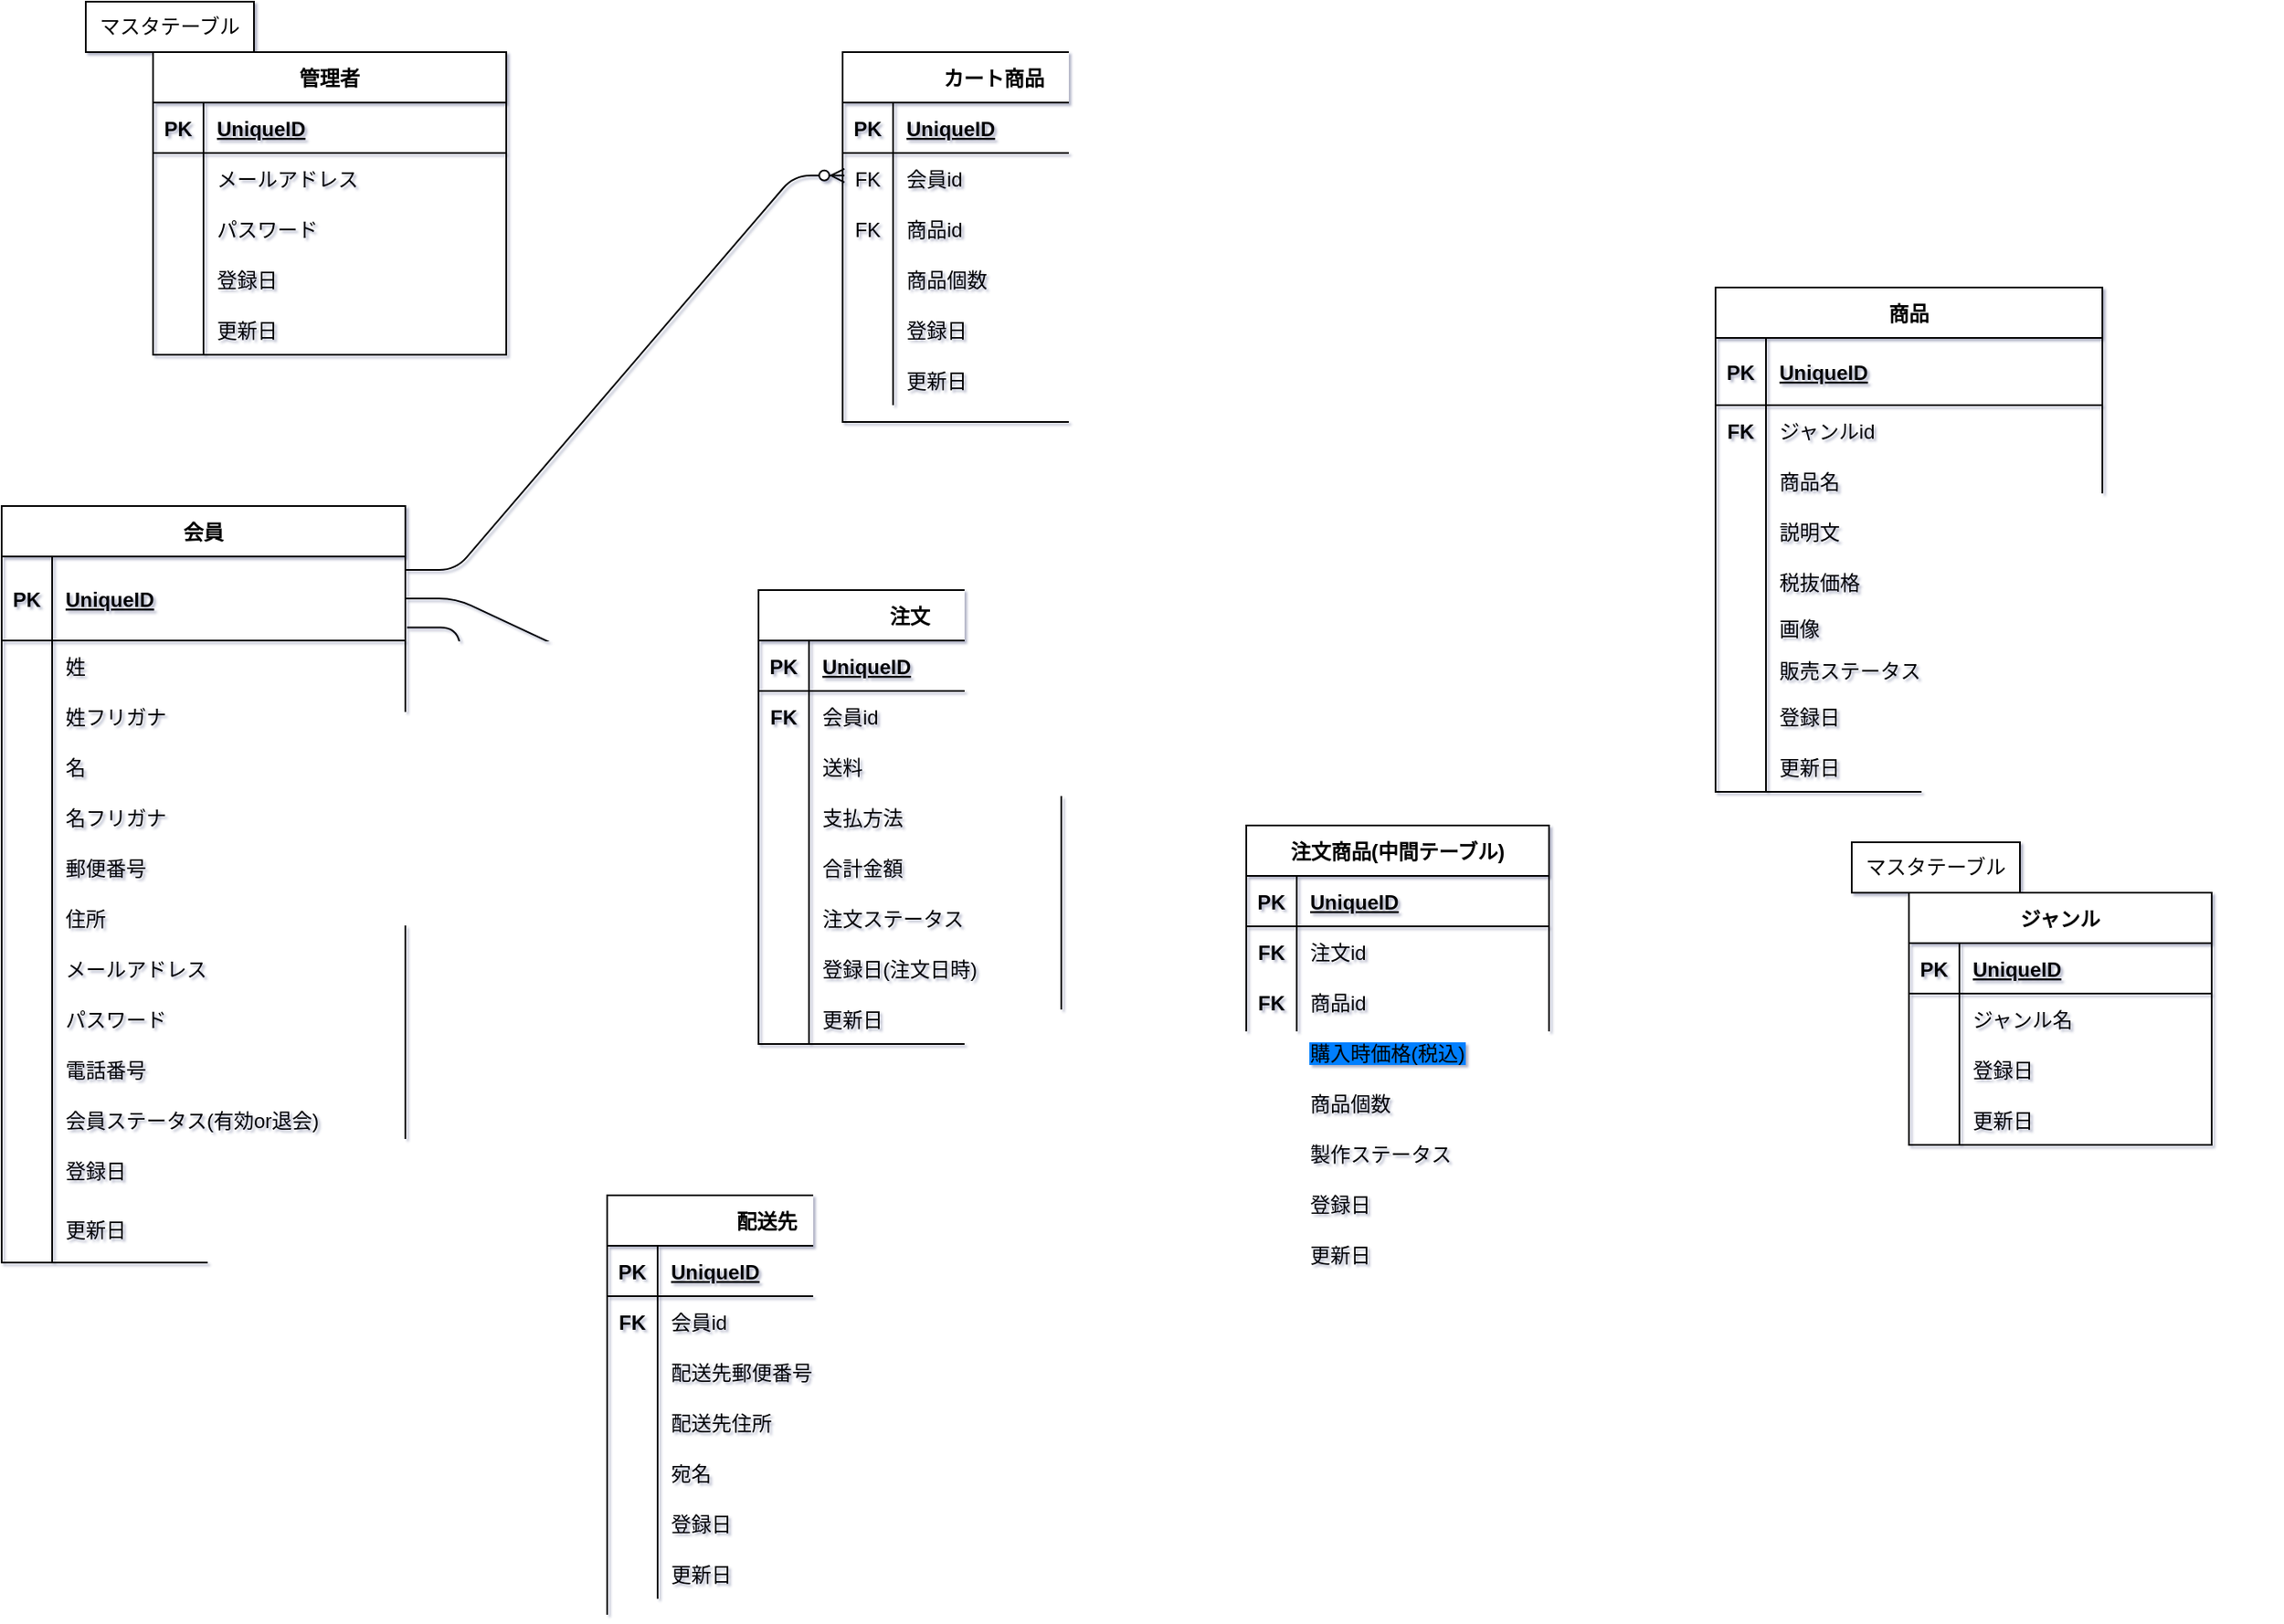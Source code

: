 <mxfile pages="2">
    <diagram id="C5RBs43oDa-KdzZeNtuy" name="ECサイトER図">
        <mxGraphModel dx="1983" dy="1856" grid="1" gridSize="10" guides="1" tooltips="1" connect="0" arrows="0" fold="1" page="1" pageScale="1" pageWidth="827" pageHeight="1169" math="0" shadow="1">
            <root>
                <mxCell id="WIyWlLk6GJQsqaUBKTNV-0"/>
                <mxCell id="WIyWlLk6GJQsqaUBKTNV-1" parent="WIyWlLk6GJQsqaUBKTNV-0"/>
                <mxCell id="15" value="会員" style="shape=table;startSize=30;container=1;collapsible=1;childLayout=tableLayout;fixedRows=1;rowLines=0;fontStyle=1;align=center;resizeLast=1;" parent="WIyWlLk6GJQsqaUBKTNV-1" vertex="1">
                    <mxGeometry x="-720" y="-850" width="240" height="450" as="geometry"/>
                </mxCell>
                <mxCell id="16" value="" style="shape=partialRectangle;collapsible=0;dropTarget=0;pointerEvents=0;fillColor=none;top=0;left=0;bottom=1;right=0;points=[[0,0.5],[1,0.5]];portConstraint=eastwest;" parent="15" vertex="1">
                    <mxGeometry y="30" width="240" height="50" as="geometry"/>
                </mxCell>
                <mxCell id="17" value="PK" style="shape=partialRectangle;connectable=0;fillColor=none;top=0;left=0;bottom=0;right=0;fontStyle=1;overflow=hidden;" parent="16" vertex="1">
                    <mxGeometry width="30" height="50" as="geometry"/>
                </mxCell>
                <mxCell id="18" value="UniqueID" style="shape=partialRectangle;connectable=0;fillColor=none;top=0;left=0;bottom=0;right=0;align=left;spacingLeft=6;fontStyle=5;overflow=hidden;" parent="16" vertex="1">
                    <mxGeometry x="30" width="210" height="50" as="geometry"/>
                </mxCell>
                <mxCell id="19" value="" style="shape=partialRectangle;collapsible=0;dropTarget=0;pointerEvents=0;fillColor=none;top=0;left=0;bottom=0;right=0;points=[[0,0.5],[1,0.5]];portConstraint=eastwest;" parent="15" vertex="1">
                    <mxGeometry y="80" width="240" height="30" as="geometry"/>
                </mxCell>
                <mxCell id="20" value="" style="shape=partialRectangle;connectable=0;fillColor=none;top=0;left=0;bottom=0;right=0;editable=1;overflow=hidden;" parent="19" vertex="1">
                    <mxGeometry width="30" height="30" as="geometry"/>
                </mxCell>
                <mxCell id="21" value="姓" style="shape=partialRectangle;connectable=0;fillColor=none;top=0;left=0;bottom=0;right=0;align=left;spacingLeft=6;overflow=hidden;" parent="19" vertex="1">
                    <mxGeometry x="30" width="210" height="30" as="geometry"/>
                </mxCell>
                <mxCell id="22" value="" style="shape=partialRectangle;collapsible=0;dropTarget=0;pointerEvents=0;fillColor=none;top=0;left=0;bottom=0;right=0;points=[[0,0.5],[1,0.5]];portConstraint=eastwest;" parent="15" vertex="1">
                    <mxGeometry y="110" width="240" height="30" as="geometry"/>
                </mxCell>
                <mxCell id="23" value="" style="shape=partialRectangle;connectable=0;fillColor=none;top=0;left=0;bottom=0;right=0;editable=1;overflow=hidden;" parent="22" vertex="1">
                    <mxGeometry width="30" height="30" as="geometry"/>
                </mxCell>
                <mxCell id="24" value="姓フリガナ" style="shape=partialRectangle;connectable=0;fillColor=none;top=0;left=0;bottom=0;right=0;align=left;spacingLeft=6;overflow=hidden;" parent="22" vertex="1">
                    <mxGeometry x="30" width="210" height="30" as="geometry"/>
                </mxCell>
                <mxCell id="25" value="" style="shape=partialRectangle;collapsible=0;dropTarget=0;pointerEvents=0;fillColor=none;top=0;left=0;bottom=0;right=0;points=[[0,0.5],[1,0.5]];portConstraint=eastwest;" parent="15" vertex="1">
                    <mxGeometry y="140" width="240" height="30" as="geometry"/>
                </mxCell>
                <mxCell id="26" value="" style="shape=partialRectangle;connectable=0;fillColor=none;top=0;left=0;bottom=0;right=0;editable=1;overflow=hidden;" parent="25" vertex="1">
                    <mxGeometry width="30" height="30" as="geometry"/>
                </mxCell>
                <mxCell id="27" value="名" style="shape=partialRectangle;connectable=0;fillColor=none;top=0;left=0;bottom=0;right=0;align=left;spacingLeft=6;overflow=hidden;" parent="25" vertex="1">
                    <mxGeometry x="30" width="210" height="30" as="geometry"/>
                </mxCell>
                <mxCell id="281" style="shape=partialRectangle;collapsible=0;dropTarget=0;pointerEvents=0;fillColor=none;top=0;left=0;bottom=0;right=0;points=[[0,0.5],[1,0.5]];portConstraint=eastwest;" parent="15" vertex="1">
                    <mxGeometry y="170" width="240" height="30" as="geometry"/>
                </mxCell>
                <mxCell id="282" style="shape=partialRectangle;connectable=0;fillColor=none;top=0;left=0;bottom=0;right=0;editable=1;overflow=hidden;" parent="281" vertex="1">
                    <mxGeometry width="30" height="30" as="geometry"/>
                </mxCell>
                <mxCell id="283" value="名フリガナ" style="shape=partialRectangle;connectable=0;fillColor=none;top=0;left=0;bottom=0;right=0;align=left;spacingLeft=6;overflow=hidden;" parent="281" vertex="1">
                    <mxGeometry x="30" width="210" height="30" as="geometry"/>
                </mxCell>
                <mxCell id="278" style="shape=partialRectangle;collapsible=0;dropTarget=0;pointerEvents=0;fillColor=none;top=0;left=0;bottom=0;right=0;points=[[0,0.5],[1,0.5]];portConstraint=eastwest;" parent="15" vertex="1">
                    <mxGeometry y="200" width="240" height="30" as="geometry"/>
                </mxCell>
                <mxCell id="279" style="shape=partialRectangle;connectable=0;fillColor=none;top=0;left=0;bottom=0;right=0;editable=1;overflow=hidden;" parent="278" vertex="1">
                    <mxGeometry width="30" height="30" as="geometry"/>
                </mxCell>
                <mxCell id="280" value="郵便番号" style="shape=partialRectangle;connectable=0;fillColor=none;top=0;left=0;bottom=0;right=0;align=left;spacingLeft=6;overflow=hidden;" parent="278" vertex="1">
                    <mxGeometry x="30" width="210" height="30" as="geometry"/>
                </mxCell>
                <mxCell id="275" style="shape=partialRectangle;collapsible=0;dropTarget=0;pointerEvents=0;fillColor=none;top=0;left=0;bottom=0;right=0;points=[[0,0.5],[1,0.5]];portConstraint=eastwest;" parent="15" vertex="1">
                    <mxGeometry y="230" width="240" height="30" as="geometry"/>
                </mxCell>
                <mxCell id="276" style="shape=partialRectangle;connectable=0;fillColor=none;top=0;left=0;bottom=0;right=0;editable=1;overflow=hidden;" parent="275" vertex="1">
                    <mxGeometry width="30" height="30" as="geometry"/>
                </mxCell>
                <mxCell id="277" value="住所" style="shape=partialRectangle;connectable=0;fillColor=none;top=0;left=0;bottom=0;right=0;align=left;spacingLeft=6;overflow=hidden;" parent="275" vertex="1">
                    <mxGeometry x="30" width="210" height="30" as="geometry"/>
                </mxCell>
                <mxCell id="272" style="shape=partialRectangle;collapsible=0;dropTarget=0;pointerEvents=0;fillColor=none;top=0;left=0;bottom=0;right=0;points=[[0,0.5],[1,0.5]];portConstraint=eastwest;" parent="15" vertex="1">
                    <mxGeometry y="260" width="240" height="30" as="geometry"/>
                </mxCell>
                <mxCell id="273" style="shape=partialRectangle;connectable=0;fillColor=none;top=0;left=0;bottom=0;right=0;editable=1;overflow=hidden;" parent="272" vertex="1">
                    <mxGeometry width="30" height="30" as="geometry"/>
                </mxCell>
                <mxCell id="274" value="メールアドレス" style="shape=partialRectangle;connectable=0;fillColor=none;top=0;left=0;bottom=0;right=0;align=left;spacingLeft=6;overflow=hidden;" parent="272" vertex="1">
                    <mxGeometry x="30" width="210" height="30" as="geometry"/>
                </mxCell>
                <mxCell id="269" style="shape=partialRectangle;collapsible=0;dropTarget=0;pointerEvents=0;fillColor=none;top=0;left=0;bottom=0;right=0;points=[[0,0.5],[1,0.5]];portConstraint=eastwest;" parent="15" vertex="1">
                    <mxGeometry y="290" width="240" height="30" as="geometry"/>
                </mxCell>
                <mxCell id="270" style="shape=partialRectangle;connectable=0;fillColor=none;top=0;left=0;bottom=0;right=0;editable=1;overflow=hidden;" parent="269" vertex="1">
                    <mxGeometry width="30" height="30" as="geometry"/>
                </mxCell>
                <mxCell id="271" value="パスワード" style="shape=partialRectangle;connectable=0;fillColor=none;top=0;left=0;bottom=0;right=0;align=left;spacingLeft=6;overflow=hidden;" parent="269" vertex="1">
                    <mxGeometry x="30" width="210" height="30" as="geometry"/>
                </mxCell>
                <mxCell id="266" style="shape=partialRectangle;collapsible=0;dropTarget=0;pointerEvents=0;fillColor=none;top=0;left=0;bottom=0;right=0;points=[[0,0.5],[1,0.5]];portConstraint=eastwest;" parent="15" vertex="1">
                    <mxGeometry y="320" width="240" height="30" as="geometry"/>
                </mxCell>
                <mxCell id="267" style="shape=partialRectangle;connectable=0;fillColor=none;top=0;left=0;bottom=0;right=0;editable=1;overflow=hidden;" parent="266" vertex="1">
                    <mxGeometry width="30" height="30" as="geometry"/>
                </mxCell>
                <mxCell id="268" value="電話番号" style="shape=partialRectangle;connectable=0;fillColor=none;top=0;left=0;bottom=0;right=0;align=left;spacingLeft=6;overflow=hidden;" parent="266" vertex="1">
                    <mxGeometry x="30" width="210" height="30" as="geometry"/>
                </mxCell>
                <mxCell id="Y-uRrjlhfEphliakF5rT-403" style="shape=partialRectangle;collapsible=0;dropTarget=0;pointerEvents=0;fillColor=none;top=0;left=0;bottom=0;right=0;points=[[0,0.5],[1,0.5]];portConstraint=eastwest;" parent="15" vertex="1">
                    <mxGeometry y="350" width="240" height="30" as="geometry"/>
                </mxCell>
                <mxCell id="Y-uRrjlhfEphliakF5rT-404" style="shape=partialRectangle;connectable=0;fillColor=none;top=0;left=0;bottom=0;right=0;editable=1;overflow=hidden;" parent="Y-uRrjlhfEphliakF5rT-403" vertex="1">
                    <mxGeometry width="30" height="30" as="geometry"/>
                </mxCell>
                <mxCell id="Y-uRrjlhfEphliakF5rT-405" value="会員ステータス(有効or退会)" style="shape=partialRectangle;connectable=0;fillColor=none;top=0;left=0;bottom=0;right=0;align=left;spacingLeft=6;overflow=hidden;" parent="Y-uRrjlhfEphliakF5rT-403" vertex="1">
                    <mxGeometry x="30" width="210" height="30" as="geometry"/>
                </mxCell>
                <mxCell id="263" style="shape=partialRectangle;collapsible=0;dropTarget=0;pointerEvents=0;fillColor=none;top=0;left=0;bottom=0;right=0;points=[[0,0.5],[1,0.5]];portConstraint=eastwest;" parent="15" vertex="1">
                    <mxGeometry y="380" width="240" height="30" as="geometry"/>
                </mxCell>
                <mxCell id="264" style="shape=partialRectangle;connectable=0;fillColor=none;top=0;left=0;bottom=0;right=0;editable=1;overflow=hidden;" parent="263" vertex="1">
                    <mxGeometry width="30" height="30" as="geometry"/>
                </mxCell>
                <mxCell id="265" value="登録日" style="shape=partialRectangle;connectable=0;fillColor=none;top=0;left=0;bottom=0;right=0;align=left;spacingLeft=6;overflow=hidden;" parent="263" vertex="1">
                    <mxGeometry x="30" width="210" height="30" as="geometry"/>
                </mxCell>
                <mxCell id="260" style="shape=partialRectangle;collapsible=0;dropTarget=0;pointerEvents=0;fillColor=none;top=0;left=0;bottom=0;right=0;points=[[0,0.5],[1,0.5]];portConstraint=eastwest;" parent="15" vertex="1">
                    <mxGeometry y="410" width="240" height="40" as="geometry"/>
                </mxCell>
                <mxCell id="261" style="shape=partialRectangle;connectable=0;fillColor=none;top=0;left=0;bottom=0;right=0;editable=1;overflow=hidden;" parent="260" vertex="1">
                    <mxGeometry width="30" height="40" as="geometry"/>
                </mxCell>
                <mxCell id="262" value="更新日" style="shape=partialRectangle;connectable=0;fillColor=none;top=0;left=0;bottom=0;right=0;align=left;spacingLeft=6;overflow=hidden;" parent="260" vertex="1">
                    <mxGeometry x="30" width="210" height="40" as="geometry"/>
                </mxCell>
                <mxCell id="28" value="商品" style="shape=table;startSize=30;container=1;collapsible=1;childLayout=tableLayout;fixedRows=1;rowLines=0;fontStyle=1;align=center;resizeLast=1;" parent="WIyWlLk6GJQsqaUBKTNV-1" vertex="1">
                    <mxGeometry x="299" y="-980" width="230" height="300" as="geometry"/>
                </mxCell>
                <mxCell id="29" value="" style="shape=partialRectangle;collapsible=0;dropTarget=0;pointerEvents=0;fillColor=none;top=0;left=0;bottom=1;right=0;points=[[0,0.5],[1,0.5]];portConstraint=eastwest;" parent="28" vertex="1">
                    <mxGeometry y="30" width="230" height="40" as="geometry"/>
                </mxCell>
                <mxCell id="30" value="PK" style="shape=partialRectangle;connectable=0;fillColor=none;top=0;left=0;bottom=0;right=0;fontStyle=1;overflow=hidden;" parent="29" vertex="1">
                    <mxGeometry width="30" height="40" as="geometry"/>
                </mxCell>
                <mxCell id="31" value="UniqueID" style="shape=partialRectangle;connectable=0;fillColor=none;top=0;left=0;bottom=0;right=0;align=left;spacingLeft=6;fontStyle=5;overflow=hidden;" parent="29" vertex="1">
                    <mxGeometry x="30" width="200" height="40" as="geometry"/>
                </mxCell>
                <mxCell id="Y-uRrjlhfEphliakF5rT-422" style="shape=partialRectangle;collapsible=0;dropTarget=0;pointerEvents=0;fillColor=none;top=0;left=0;bottom=0;right=0;points=[[0,0.5],[1,0.5]];portConstraint=eastwest;" parent="28" vertex="1">
                    <mxGeometry y="70" width="230" height="30" as="geometry"/>
                </mxCell>
                <mxCell id="Y-uRrjlhfEphliakF5rT-423" value="FK" style="shape=partialRectangle;connectable=0;fillColor=none;top=0;left=0;bottom=0;right=0;editable=1;overflow=hidden;fontStyle=1" parent="Y-uRrjlhfEphliakF5rT-422" vertex="1">
                    <mxGeometry width="30" height="30" as="geometry"/>
                </mxCell>
                <mxCell id="Y-uRrjlhfEphliakF5rT-424" value="ジャンルid" style="shape=partialRectangle;connectable=0;fillColor=none;top=0;left=0;bottom=0;right=0;align=left;spacingLeft=6;overflow=hidden;" parent="Y-uRrjlhfEphliakF5rT-422" vertex="1">
                    <mxGeometry x="30" width="200" height="30" as="geometry"/>
                </mxCell>
                <mxCell id="32" value="" style="shape=partialRectangle;collapsible=0;dropTarget=0;pointerEvents=0;fillColor=none;top=0;left=0;bottom=0;right=0;points=[[0,0.5],[1,0.5]];portConstraint=eastwest;" parent="28" vertex="1">
                    <mxGeometry y="100" width="230" height="30" as="geometry"/>
                </mxCell>
                <mxCell id="33" value="" style="shape=partialRectangle;connectable=0;fillColor=none;top=0;left=0;bottom=0;right=0;editable=1;overflow=hidden;" parent="32" vertex="1">
                    <mxGeometry width="30" height="30" as="geometry"/>
                </mxCell>
                <mxCell id="34" value="商品名" style="shape=partialRectangle;connectable=0;fillColor=none;top=0;left=0;bottom=0;right=0;align=left;spacingLeft=6;overflow=hidden;" parent="32" vertex="1">
                    <mxGeometry x="30" width="200" height="30" as="geometry"/>
                </mxCell>
                <mxCell id="35" value="" style="shape=partialRectangle;collapsible=0;dropTarget=0;pointerEvents=0;fillColor=none;top=0;left=0;bottom=0;right=0;points=[[0,0.5],[1,0.5]];portConstraint=eastwest;" parent="28" vertex="1">
                    <mxGeometry y="130" width="230" height="30" as="geometry"/>
                </mxCell>
                <mxCell id="36" value="" style="shape=partialRectangle;connectable=0;fillColor=none;top=0;left=0;bottom=0;right=0;editable=1;overflow=hidden;" parent="35" vertex="1">
                    <mxGeometry width="30" height="30" as="geometry"/>
                </mxCell>
                <mxCell id="37" value="説明文" style="shape=partialRectangle;connectable=0;fillColor=none;top=0;left=0;bottom=0;right=0;align=left;spacingLeft=6;overflow=hidden;" parent="35" vertex="1">
                    <mxGeometry x="30" width="200" height="30" as="geometry"/>
                </mxCell>
                <mxCell id="38" value="" style="shape=partialRectangle;collapsible=0;dropTarget=0;pointerEvents=0;fillColor=none;top=0;left=0;bottom=0;right=0;points=[[0,0.5],[1,0.5]];portConstraint=eastwest;" parent="28" vertex="1">
                    <mxGeometry y="160" width="230" height="30" as="geometry"/>
                </mxCell>
                <mxCell id="39" value="" style="shape=partialRectangle;connectable=0;fillColor=none;top=0;left=0;bottom=0;right=0;editable=1;overflow=hidden;" parent="38" vertex="1">
                    <mxGeometry width="30" height="30" as="geometry"/>
                </mxCell>
                <mxCell id="40" value="税抜価格" style="shape=partialRectangle;connectable=0;fillColor=none;top=0;left=0;bottom=0;right=0;align=left;spacingLeft=6;overflow=hidden;" parent="38" vertex="1">
                    <mxGeometry x="30" width="200" height="30" as="geometry"/>
                </mxCell>
                <mxCell id="220" style="shape=partialRectangle;collapsible=0;dropTarget=0;pointerEvents=0;fillColor=none;top=0;left=0;bottom=0;right=0;points=[[0,0.5],[1,0.5]];portConstraint=eastwest;" parent="28" vertex="1">
                    <mxGeometry y="190" width="230" height="25" as="geometry"/>
                </mxCell>
                <mxCell id="221" style="shape=partialRectangle;connectable=0;fillColor=none;top=0;left=0;bottom=0;right=0;editable=1;overflow=hidden;" parent="220" vertex="1">
                    <mxGeometry width="30" height="25" as="geometry"/>
                </mxCell>
                <mxCell id="222" value="画像" style="shape=partialRectangle;connectable=0;fillColor=none;top=0;left=0;bottom=0;right=0;align=left;spacingLeft=6;overflow=hidden;" parent="220" vertex="1">
                    <mxGeometry x="30" width="200" height="25" as="geometry"/>
                </mxCell>
                <mxCell id="Y-uRrjlhfEphliakF5rT-406" style="shape=partialRectangle;collapsible=0;dropTarget=0;pointerEvents=0;fillColor=none;top=0;left=0;bottom=0;right=0;points=[[0,0.5],[1,0.5]];portConstraint=eastwest;" parent="28" vertex="1">
                    <mxGeometry y="215" width="230" height="25" as="geometry"/>
                </mxCell>
                <mxCell id="Y-uRrjlhfEphliakF5rT-407" style="shape=partialRectangle;connectable=0;fillColor=none;top=0;left=0;bottom=0;right=0;editable=1;overflow=hidden;" parent="Y-uRrjlhfEphliakF5rT-406" vertex="1">
                    <mxGeometry width="30" height="25" as="geometry"/>
                </mxCell>
                <mxCell id="Y-uRrjlhfEphliakF5rT-408" value="販売ステータス" style="shape=partialRectangle;connectable=0;fillColor=none;top=0;left=0;bottom=0;right=0;align=left;spacingLeft=6;overflow=hidden;" parent="Y-uRrjlhfEphliakF5rT-406" vertex="1">
                    <mxGeometry x="30" width="200" height="25" as="geometry"/>
                </mxCell>
                <mxCell id="214" style="shape=partialRectangle;collapsible=0;dropTarget=0;pointerEvents=0;fillColor=none;top=0;left=0;bottom=0;right=0;points=[[0,0.5],[1,0.5]];portConstraint=eastwest;" parent="28" vertex="1">
                    <mxGeometry y="240" width="230" height="30" as="geometry"/>
                </mxCell>
                <mxCell id="215" style="shape=partialRectangle;connectable=0;fillColor=none;top=0;left=0;bottom=0;right=0;editable=1;overflow=hidden;" parent="214" vertex="1">
                    <mxGeometry width="30" height="30" as="geometry"/>
                </mxCell>
                <mxCell id="216" value="登録日" style="shape=partialRectangle;connectable=0;fillColor=none;top=0;left=0;bottom=0;right=0;align=left;spacingLeft=6;overflow=hidden;" parent="214" vertex="1">
                    <mxGeometry x="30" width="200" height="30" as="geometry"/>
                </mxCell>
                <mxCell id="211" style="shape=partialRectangle;collapsible=0;dropTarget=0;pointerEvents=0;fillColor=none;top=0;left=0;bottom=0;right=0;points=[[0,0.5],[1,0.5]];portConstraint=eastwest;" parent="28" vertex="1">
                    <mxGeometry y="270" width="230" height="30" as="geometry"/>
                </mxCell>
                <mxCell id="212" style="shape=partialRectangle;connectable=0;fillColor=none;top=0;left=0;bottom=0;right=0;editable=1;overflow=hidden;" parent="211" vertex="1">
                    <mxGeometry width="30" height="30" as="geometry"/>
                </mxCell>
                <mxCell id="213" value="更新日" style="shape=partialRectangle;connectable=0;fillColor=none;top=0;left=0;bottom=0;right=0;align=left;spacingLeft=6;overflow=hidden;" parent="211" vertex="1">
                    <mxGeometry x="30" width="200" height="30" as="geometry"/>
                </mxCell>
                <mxCell id="41" value="ジャンル" style="shape=table;startSize=30;container=1;collapsible=1;childLayout=tableLayout;fixedRows=1;rowLines=0;fontStyle=1;align=center;resizeLast=1;" parent="WIyWlLk6GJQsqaUBKTNV-1" vertex="1">
                    <mxGeometry x="414" y="-620" width="180" height="150" as="geometry"/>
                </mxCell>
                <mxCell id="42" value="" style="shape=partialRectangle;collapsible=0;dropTarget=0;pointerEvents=0;fillColor=none;top=0;left=0;bottom=1;right=0;points=[[0,0.5],[1,0.5]];portConstraint=eastwest;" parent="41" vertex="1">
                    <mxGeometry y="30" width="180" height="30" as="geometry"/>
                </mxCell>
                <mxCell id="43" value="PK" style="shape=partialRectangle;connectable=0;fillColor=none;top=0;left=0;bottom=0;right=0;fontStyle=1;overflow=hidden;" parent="42" vertex="1">
                    <mxGeometry width="30" height="30" as="geometry"/>
                </mxCell>
                <mxCell id="44" value="UniqueID" style="shape=partialRectangle;connectable=0;fillColor=none;top=0;left=0;bottom=0;right=0;align=left;spacingLeft=6;fontStyle=5;overflow=hidden;" parent="42" vertex="1">
                    <mxGeometry x="30" width="150" height="30" as="geometry"/>
                </mxCell>
                <mxCell id="179" style="shape=partialRectangle;collapsible=0;dropTarget=0;pointerEvents=0;fillColor=none;top=0;left=0;bottom=0;right=0;points=[[0,0.5],[1,0.5]];portConstraint=eastwest;" parent="41" vertex="1">
                    <mxGeometry y="60" width="180" height="30" as="geometry"/>
                </mxCell>
                <mxCell id="180" style="shape=partialRectangle;connectable=0;fillColor=none;top=0;left=0;bottom=0;right=0;editable=1;overflow=hidden;" parent="179" vertex="1">
                    <mxGeometry width="30" height="30" as="geometry"/>
                </mxCell>
                <mxCell id="181" value="ジャンル名" style="shape=partialRectangle;connectable=0;fillColor=none;top=0;left=0;bottom=0;right=0;align=left;spacingLeft=6;overflow=hidden;" parent="179" vertex="1">
                    <mxGeometry x="30" width="150" height="30" as="geometry"/>
                </mxCell>
                <mxCell id="206" style="shape=partialRectangle;collapsible=0;dropTarget=0;pointerEvents=0;fillColor=none;top=0;left=0;bottom=0;right=0;points=[[0,0.5],[1,0.5]];portConstraint=eastwest;" parent="41" vertex="1">
                    <mxGeometry y="90" width="180" height="30" as="geometry"/>
                </mxCell>
                <mxCell id="207" style="shape=partialRectangle;connectable=0;fillColor=none;top=0;left=0;bottom=0;right=0;editable=1;overflow=hidden;" parent="206" vertex="1">
                    <mxGeometry width="30" height="30" as="geometry"/>
                </mxCell>
                <mxCell id="208" value="登録日" style="shape=partialRectangle;connectable=0;fillColor=none;top=0;left=0;bottom=0;right=0;align=left;spacingLeft=6;overflow=hidden;" parent="206" vertex="1">
                    <mxGeometry x="30" width="150" height="30" as="geometry"/>
                </mxCell>
                <mxCell id="203" style="shape=partialRectangle;collapsible=0;dropTarget=0;pointerEvents=0;fillColor=none;top=0;left=0;bottom=0;right=0;points=[[0,0.5],[1,0.5]];portConstraint=eastwest;" parent="41" vertex="1">
                    <mxGeometry y="120" width="180" height="30" as="geometry"/>
                </mxCell>
                <mxCell id="204" style="shape=partialRectangle;connectable=0;fillColor=none;top=0;left=0;bottom=0;right=0;editable=1;overflow=hidden;" parent="203" vertex="1">
                    <mxGeometry width="30" height="30" as="geometry"/>
                </mxCell>
                <mxCell id="205" value="更新日" style="shape=partialRectangle;connectable=0;fillColor=none;top=0;left=0;bottom=0;right=0;align=left;spacingLeft=6;overflow=hidden;" parent="203" vertex="1">
                    <mxGeometry x="30" width="150" height="30" as="geometry"/>
                </mxCell>
                <mxCell id="83" value="注文" style="shape=table;startSize=30;container=1;collapsible=1;childLayout=tableLayout;fixedRows=1;rowLines=0;fontStyle=1;align=center;resizeLast=1;" parent="WIyWlLk6GJQsqaUBKTNV-1" vertex="1">
                    <mxGeometry x="-270" y="-800" width="180" height="270" as="geometry"/>
                </mxCell>
                <mxCell id="84" value="" style="shape=partialRectangle;collapsible=0;dropTarget=0;pointerEvents=0;fillColor=none;top=0;left=0;bottom=1;right=0;points=[[0,0.5],[1,0.5]];portConstraint=eastwest;" parent="83" vertex="1">
                    <mxGeometry y="30" width="180" height="30" as="geometry"/>
                </mxCell>
                <mxCell id="85" value="PK" style="shape=partialRectangle;connectable=0;fillColor=none;top=0;left=0;bottom=0;right=0;fontStyle=1;overflow=hidden;" parent="84" vertex="1">
                    <mxGeometry width="30" height="30" as="geometry"/>
                </mxCell>
                <mxCell id="86" value="UniqueID" style="shape=partialRectangle;connectable=0;fillColor=none;top=0;left=0;bottom=0;right=0;align=left;spacingLeft=6;fontStyle=5;overflow=hidden;" parent="84" vertex="1">
                    <mxGeometry x="30" width="150" height="30" as="geometry"/>
                </mxCell>
                <mxCell id="87" value="" style="shape=partialRectangle;collapsible=0;dropTarget=0;pointerEvents=0;fillColor=none;top=0;left=0;bottom=0;right=0;points=[[0,0.5],[1,0.5]];portConstraint=eastwest;" parent="83" vertex="1">
                    <mxGeometry y="60" width="180" height="30" as="geometry"/>
                </mxCell>
                <mxCell id="88" value="FK" style="shape=partialRectangle;connectable=0;fillColor=none;top=0;left=0;bottom=0;right=0;editable=1;overflow=hidden;fontStyle=1" parent="87" vertex="1">
                    <mxGeometry width="30" height="30" as="geometry"/>
                </mxCell>
                <mxCell id="89" value="会員id" style="shape=partialRectangle;connectable=0;fillColor=none;top=0;left=0;bottom=0;right=0;align=left;spacingLeft=6;overflow=hidden;" parent="87" vertex="1">
                    <mxGeometry x="30" width="150" height="30" as="geometry"/>
                </mxCell>
                <mxCell id="90" value="" style="shape=partialRectangle;collapsible=0;dropTarget=0;pointerEvents=0;fillColor=none;top=0;left=0;bottom=0;right=0;points=[[0,0.5],[1,0.5]];portConstraint=eastwest;" parent="83" vertex="1">
                    <mxGeometry y="90" width="180" height="30" as="geometry"/>
                </mxCell>
                <mxCell id="91" value="" style="shape=partialRectangle;connectable=0;fillColor=none;top=0;left=0;bottom=0;right=0;editable=1;overflow=hidden;" parent="90" vertex="1">
                    <mxGeometry width="30" height="30" as="geometry"/>
                </mxCell>
                <mxCell id="92" value="送料" style="shape=partialRectangle;connectable=0;fillColor=none;top=0;left=0;bottom=0;right=0;align=left;spacingLeft=6;overflow=hidden;" parent="90" vertex="1">
                    <mxGeometry x="30" width="150" height="30" as="geometry"/>
                </mxCell>
                <mxCell id="Y-uRrjlhfEphliakF5rT-425" style="shape=partialRectangle;collapsible=0;dropTarget=0;pointerEvents=0;fillColor=none;top=0;left=0;bottom=0;right=0;points=[[0,0.5],[1,0.5]];portConstraint=eastwest;" parent="83" vertex="1">
                    <mxGeometry y="120" width="180" height="30" as="geometry"/>
                </mxCell>
                <mxCell id="Y-uRrjlhfEphliakF5rT-426" style="shape=partialRectangle;connectable=0;fillColor=none;top=0;left=0;bottom=0;right=0;editable=1;overflow=hidden;" parent="Y-uRrjlhfEphliakF5rT-425" vertex="1">
                    <mxGeometry width="30" height="30" as="geometry"/>
                </mxCell>
                <mxCell id="Y-uRrjlhfEphliakF5rT-427" value="支払方法" style="shape=partialRectangle;connectable=0;fillColor=none;top=0;left=0;bottom=0;right=0;align=left;spacingLeft=6;overflow=hidden;" parent="Y-uRrjlhfEphliakF5rT-425" vertex="1">
                    <mxGeometry x="30" width="150" height="30" as="geometry"/>
                </mxCell>
                <mxCell id="Y-uRrjlhfEphliakF5rT-428" style="shape=partialRectangle;collapsible=0;dropTarget=0;pointerEvents=0;fillColor=none;top=0;left=0;bottom=0;right=0;points=[[0,0.5],[1,0.5]];portConstraint=eastwest;" parent="83" vertex="1">
                    <mxGeometry y="150" width="180" height="30" as="geometry"/>
                </mxCell>
                <mxCell id="Y-uRrjlhfEphliakF5rT-429" style="shape=partialRectangle;connectable=0;fillColor=none;top=0;left=0;bottom=0;right=0;editable=1;overflow=hidden;" parent="Y-uRrjlhfEphliakF5rT-428" vertex="1">
                    <mxGeometry width="30" height="30" as="geometry"/>
                </mxCell>
                <mxCell id="Y-uRrjlhfEphliakF5rT-430" value="合計金額" style="shape=partialRectangle;connectable=0;fillColor=none;top=0;left=0;bottom=0;right=0;align=left;spacingLeft=6;overflow=hidden;" parent="Y-uRrjlhfEphliakF5rT-428" vertex="1">
                    <mxGeometry x="30" width="150" height="30" as="geometry"/>
                </mxCell>
                <mxCell id="Y-uRrjlhfEphliakF5rT-409" style="shape=partialRectangle;collapsible=0;dropTarget=0;pointerEvents=0;fillColor=none;top=0;left=0;bottom=0;right=0;points=[[0,0.5],[1,0.5]];portConstraint=eastwest;" parent="83" vertex="1">
                    <mxGeometry y="180" width="180" height="30" as="geometry"/>
                </mxCell>
                <mxCell id="Y-uRrjlhfEphliakF5rT-410" style="shape=partialRectangle;connectable=0;fillColor=none;top=0;left=0;bottom=0;right=0;editable=1;overflow=hidden;" parent="Y-uRrjlhfEphliakF5rT-409" vertex="1">
                    <mxGeometry width="30" height="30" as="geometry"/>
                </mxCell>
                <mxCell id="Y-uRrjlhfEphliakF5rT-411" value="注文ステータス" style="shape=partialRectangle;connectable=0;fillColor=none;top=0;left=0;bottom=0;right=0;align=left;spacingLeft=6;overflow=hidden;" parent="Y-uRrjlhfEphliakF5rT-409" vertex="1">
                    <mxGeometry x="30" width="150" height="30" as="geometry"/>
                </mxCell>
                <mxCell id="93" value="" style="shape=partialRectangle;collapsible=0;dropTarget=0;pointerEvents=0;fillColor=none;top=0;left=0;bottom=0;right=0;points=[[0,0.5],[1,0.5]];portConstraint=eastwest;" parent="83" vertex="1">
                    <mxGeometry y="210" width="180" height="30" as="geometry"/>
                </mxCell>
                <mxCell id="94" value="" style="shape=partialRectangle;connectable=0;fillColor=none;top=0;left=0;bottom=0;right=0;editable=1;overflow=hidden;" parent="93" vertex="1">
                    <mxGeometry width="30" height="30" as="geometry"/>
                </mxCell>
                <mxCell id="95" value="登録日(注文日時)" style="shape=partialRectangle;connectable=0;fillColor=none;top=0;left=0;bottom=0;right=0;align=left;spacingLeft=6;overflow=hidden;" parent="93" vertex="1">
                    <mxGeometry x="30" width="150" height="30" as="geometry"/>
                </mxCell>
                <mxCell id="223" style="shape=partialRectangle;collapsible=0;dropTarget=0;pointerEvents=0;fillColor=none;top=0;left=0;bottom=0;right=0;points=[[0,0.5],[1,0.5]];portConstraint=eastwest;" parent="83" vertex="1">
                    <mxGeometry y="240" width="180" height="30" as="geometry"/>
                </mxCell>
                <mxCell id="224" style="shape=partialRectangle;connectable=0;fillColor=none;top=0;left=0;bottom=0;right=0;editable=1;overflow=hidden;" parent="223" vertex="1">
                    <mxGeometry width="30" height="30" as="geometry"/>
                </mxCell>
                <mxCell id="225" value="更新日" style="shape=partialRectangle;connectable=0;fillColor=none;top=0;left=0;bottom=0;right=0;align=left;spacingLeft=6;overflow=hidden;" parent="223" vertex="1">
                    <mxGeometry x="30" width="150" height="30" as="geometry"/>
                </mxCell>
                <mxCell id="96" value="配送先" style="shape=table;startSize=30;container=1;collapsible=1;childLayout=tableLayout;fixedRows=1;rowLines=0;fontStyle=1;align=center;resizeLast=1;" parent="WIyWlLk6GJQsqaUBKTNV-1" vertex="1">
                    <mxGeometry x="-360" y="-440" width="190" height="250" as="geometry"/>
                </mxCell>
                <mxCell id="97" value="" style="shape=partialRectangle;collapsible=0;dropTarget=0;pointerEvents=0;fillColor=none;top=0;left=0;bottom=1;right=0;points=[[0,0.5],[1,0.5]];portConstraint=eastwest;" parent="96" vertex="1">
                    <mxGeometry y="30" width="190" height="30" as="geometry"/>
                </mxCell>
                <mxCell id="98" value="PK" style="shape=partialRectangle;connectable=0;fillColor=none;top=0;left=0;bottom=0;right=0;fontStyle=1;overflow=hidden;" parent="97" vertex="1">
                    <mxGeometry width="30" height="30" as="geometry"/>
                </mxCell>
                <mxCell id="99" value="UniqueID" style="shape=partialRectangle;connectable=0;fillColor=none;top=0;left=0;bottom=0;right=0;align=left;spacingLeft=6;fontStyle=5;overflow=hidden;" parent="97" vertex="1">
                    <mxGeometry x="30" width="160" height="30" as="geometry"/>
                </mxCell>
                <mxCell id="257" style="shape=partialRectangle;collapsible=0;dropTarget=0;pointerEvents=0;fillColor=none;top=0;left=0;bottom=0;right=0;points=[[0,0.5],[1,0.5]];portConstraint=eastwest;" parent="96" vertex="1">
                    <mxGeometry y="60" width="190" height="30" as="geometry"/>
                </mxCell>
                <mxCell id="258" value="FK" style="shape=partialRectangle;connectable=0;fillColor=none;top=0;left=0;bottom=0;right=0;editable=1;overflow=hidden;fontStyle=1" parent="257" vertex="1">
                    <mxGeometry width="30" height="30" as="geometry"/>
                </mxCell>
                <mxCell id="259" value="会員id" style="shape=partialRectangle;connectable=0;fillColor=none;top=0;left=0;bottom=0;right=0;align=left;spacingLeft=6;overflow=hidden;" parent="257" vertex="1">
                    <mxGeometry x="30" width="160" height="30" as="geometry"/>
                </mxCell>
                <mxCell id="100" value="" style="shape=partialRectangle;collapsible=0;dropTarget=0;pointerEvents=0;fillColor=none;top=0;left=0;bottom=0;right=0;points=[[0,0.5],[1,0.5]];portConstraint=eastwest;" parent="96" vertex="1">
                    <mxGeometry y="90" width="190" height="30" as="geometry"/>
                </mxCell>
                <mxCell id="101" value="" style="shape=partialRectangle;connectable=0;fillColor=none;top=0;left=0;bottom=0;right=0;editable=1;overflow=hidden;" parent="100" vertex="1">
                    <mxGeometry width="30" height="30" as="geometry"/>
                </mxCell>
                <mxCell id="102" value="配送先郵便番号" style="shape=partialRectangle;connectable=0;fillColor=none;top=0;left=0;bottom=0;right=0;align=left;spacingLeft=6;overflow=hidden;" parent="100" vertex="1">
                    <mxGeometry x="30" width="160" height="30" as="geometry"/>
                </mxCell>
                <mxCell id="103" value="" style="shape=partialRectangle;collapsible=0;dropTarget=0;pointerEvents=0;fillColor=none;top=0;left=0;bottom=0;right=0;points=[[0,0.5],[1,0.5]];portConstraint=eastwest;" parent="96" vertex="1">
                    <mxGeometry y="120" width="190" height="30" as="geometry"/>
                </mxCell>
                <mxCell id="104" value="" style="shape=partialRectangle;connectable=0;fillColor=none;top=0;left=0;bottom=0;right=0;editable=1;overflow=hidden;" parent="103" vertex="1">
                    <mxGeometry width="30" height="30" as="geometry"/>
                </mxCell>
                <mxCell id="105" value="配送先住所" style="shape=partialRectangle;connectable=0;fillColor=none;top=0;left=0;bottom=0;right=0;align=left;spacingLeft=6;overflow=hidden;" parent="103" vertex="1">
                    <mxGeometry x="30" width="160" height="30" as="geometry"/>
                </mxCell>
                <mxCell id="106" value="" style="shape=partialRectangle;collapsible=0;dropTarget=0;pointerEvents=0;fillColor=none;top=0;left=0;bottom=0;right=0;points=[[0,0.5],[1,0.5]];portConstraint=eastwest;" parent="96" vertex="1">
                    <mxGeometry y="150" width="190" height="30" as="geometry"/>
                </mxCell>
                <mxCell id="107" value="" style="shape=partialRectangle;connectable=0;fillColor=none;top=0;left=0;bottom=0;right=0;editable=1;overflow=hidden;" parent="106" vertex="1">
                    <mxGeometry width="30" height="30" as="geometry"/>
                </mxCell>
                <mxCell id="108" value="宛名" style="shape=partialRectangle;connectable=0;fillColor=none;top=0;left=0;bottom=0;right=0;align=left;spacingLeft=6;overflow=hidden;" parent="106" vertex="1">
                    <mxGeometry x="30" width="160" height="30" as="geometry"/>
                </mxCell>
                <mxCell id="360" style="shape=partialRectangle;collapsible=0;dropTarget=0;pointerEvents=0;fillColor=none;top=0;left=0;bottom=0;right=0;points=[[0,0.5],[1,0.5]];portConstraint=eastwest;" parent="96" vertex="1">
                    <mxGeometry y="180" width="190" height="30" as="geometry"/>
                </mxCell>
                <mxCell id="361" style="shape=partialRectangle;connectable=0;fillColor=none;top=0;left=0;bottom=0;right=0;editable=1;overflow=hidden;" parent="360" vertex="1">
                    <mxGeometry width="30" height="30" as="geometry"/>
                </mxCell>
                <mxCell id="362" value="登録日" style="shape=partialRectangle;connectable=0;fillColor=none;top=0;left=0;bottom=0;right=0;align=left;spacingLeft=6;overflow=hidden;" parent="360" vertex="1">
                    <mxGeometry x="30" width="160" height="30" as="geometry"/>
                </mxCell>
                <mxCell id="357" style="shape=partialRectangle;collapsible=0;dropTarget=0;pointerEvents=0;fillColor=none;top=0;left=0;bottom=0;right=0;points=[[0,0.5],[1,0.5]];portConstraint=eastwest;" parent="96" vertex="1">
                    <mxGeometry y="210" width="190" height="30" as="geometry"/>
                </mxCell>
                <mxCell id="358" style="shape=partialRectangle;connectable=0;fillColor=none;top=0;left=0;bottom=0;right=0;editable=1;overflow=hidden;" parent="357" vertex="1">
                    <mxGeometry width="30" height="30" as="geometry"/>
                </mxCell>
                <mxCell id="359" value="更新日" style="shape=partialRectangle;connectable=0;fillColor=none;top=0;left=0;bottom=0;right=0;align=left;spacingLeft=6;overflow=hidden;" parent="357" vertex="1">
                    <mxGeometry x="30" width="160" height="30" as="geometry"/>
                </mxCell>
                <mxCell id="136" value="注文商品(中間テーブル)" style="shape=table;startSize=30;container=1;collapsible=1;childLayout=tableLayout;fixedRows=1;rowLines=0;fontStyle=1;align=center;resizeLast=1;" parent="WIyWlLk6GJQsqaUBKTNV-1" vertex="1">
                    <mxGeometry x="20" y="-660" width="180" height="270" as="geometry"/>
                </mxCell>
                <mxCell id="137" value="" style="shape=partialRectangle;collapsible=0;dropTarget=0;pointerEvents=0;fillColor=none;top=0;left=0;bottom=1;right=0;points=[[0,0.5],[1,0.5]];portConstraint=eastwest;" parent="136" vertex="1">
                    <mxGeometry y="30" width="180" height="30" as="geometry"/>
                </mxCell>
                <mxCell id="138" value="PK" style="shape=partialRectangle;connectable=0;fillColor=none;top=0;left=0;bottom=0;right=0;fontStyle=1;overflow=hidden;" parent="137" vertex="1">
                    <mxGeometry width="30" height="30" as="geometry"/>
                </mxCell>
                <mxCell id="139" value="UniqueID" style="shape=partialRectangle;connectable=0;fillColor=none;top=0;left=0;bottom=0;right=0;align=left;spacingLeft=6;fontStyle=5;overflow=hidden;" parent="137" vertex="1">
                    <mxGeometry x="30" width="150" height="30" as="geometry"/>
                </mxCell>
                <mxCell id="140" value="" style="shape=partialRectangle;collapsible=0;dropTarget=0;pointerEvents=0;fillColor=none;top=0;left=0;bottom=0;right=0;points=[[0,0.5],[1,0.5]];portConstraint=eastwest;" parent="136" vertex="1">
                    <mxGeometry y="60" width="180" height="30" as="geometry"/>
                </mxCell>
                <mxCell id="141" value="FK" style="shape=partialRectangle;connectable=0;fillColor=none;top=0;left=0;bottom=0;right=0;editable=1;overflow=hidden;fontStyle=1" parent="140" vertex="1">
                    <mxGeometry width="30" height="30" as="geometry"/>
                </mxCell>
                <mxCell id="142" value="注文id" style="shape=partialRectangle;connectable=0;fillColor=none;top=0;left=0;bottom=0;right=0;align=left;spacingLeft=6;overflow=hidden;" parent="140" vertex="1">
                    <mxGeometry x="30" width="150" height="30" as="geometry"/>
                </mxCell>
                <mxCell id="Y-uRrjlhfEphliakF5rT-362" style="shape=partialRectangle;collapsible=0;dropTarget=0;pointerEvents=0;fillColor=none;top=0;left=0;bottom=0;right=0;points=[[0,0.5],[1,0.5]];portConstraint=eastwest;" parent="136" vertex="1">
                    <mxGeometry y="90" width="180" height="30" as="geometry"/>
                </mxCell>
                <mxCell id="Y-uRrjlhfEphliakF5rT-363" value="FK" style="shape=partialRectangle;connectable=0;fillColor=none;top=0;left=0;bottom=0;right=0;editable=1;overflow=hidden;fontStyle=1" parent="Y-uRrjlhfEphliakF5rT-362" vertex="1">
                    <mxGeometry width="30" height="30" as="geometry"/>
                </mxCell>
                <mxCell id="Y-uRrjlhfEphliakF5rT-364" value="商品id" style="shape=partialRectangle;connectable=0;fillColor=none;top=0;left=0;bottom=0;right=0;align=left;spacingLeft=6;overflow=hidden;" parent="Y-uRrjlhfEphliakF5rT-362" vertex="1">
                    <mxGeometry x="30" width="150" height="30" as="geometry"/>
                </mxCell>
                <mxCell id="363" style="shape=partialRectangle;collapsible=0;dropTarget=0;pointerEvents=0;fillColor=none;top=0;left=0;bottom=0;right=0;points=[[0,0.5],[1,0.5]];portConstraint=eastwest;" vertex="1" parent="136">
                    <mxGeometry y="120" width="180" height="30" as="geometry"/>
                </mxCell>
                <mxCell id="364" style="shape=partialRectangle;connectable=0;fillColor=none;top=0;left=0;bottom=0;right=0;editable=1;overflow=hidden;" vertex="1" parent="363">
                    <mxGeometry width="30" height="30" as="geometry"/>
                </mxCell>
                <mxCell id="365" value="購入時価格(税込)" style="shape=partialRectangle;connectable=0;fillColor=none;top=0;left=0;bottom=0;right=0;align=left;spacingLeft=6;overflow=hidden;labelBackgroundColor=#007FFF;" vertex="1" parent="363">
                    <mxGeometry x="30" width="150" height="30" as="geometry"/>
                </mxCell>
                <mxCell id="146" value="" style="shape=partialRectangle;collapsible=0;dropTarget=0;pointerEvents=0;fillColor=none;top=0;left=0;bottom=0;right=0;points=[[0,0.5],[1,0.5]];portConstraint=eastwest;" parent="136" vertex="1">
                    <mxGeometry y="150" width="180" height="30" as="geometry"/>
                </mxCell>
                <mxCell id="147" value="" style="shape=partialRectangle;connectable=0;fillColor=none;top=0;left=0;bottom=0;right=0;editable=1;overflow=hidden;" parent="146" vertex="1">
                    <mxGeometry width="30" height="30" as="geometry"/>
                </mxCell>
                <mxCell id="148" value="商品個数" style="shape=partialRectangle;connectable=0;fillColor=none;top=0;left=0;bottom=0;right=0;align=left;spacingLeft=6;overflow=hidden;" parent="146" vertex="1">
                    <mxGeometry x="30" width="150" height="30" as="geometry"/>
                </mxCell>
                <mxCell id="Y-uRrjlhfEphliakF5rT-412" style="shape=partialRectangle;collapsible=0;dropTarget=0;pointerEvents=0;fillColor=none;top=0;left=0;bottom=0;right=0;points=[[0,0.5],[1,0.5]];portConstraint=eastwest;" parent="136" vertex="1">
                    <mxGeometry y="180" width="180" height="30" as="geometry"/>
                </mxCell>
                <mxCell id="Y-uRrjlhfEphliakF5rT-413" style="shape=partialRectangle;connectable=0;fillColor=none;top=0;left=0;bottom=0;right=0;editable=1;overflow=hidden;" parent="Y-uRrjlhfEphliakF5rT-412" vertex="1">
                    <mxGeometry width="30" height="30" as="geometry"/>
                </mxCell>
                <mxCell id="Y-uRrjlhfEphliakF5rT-414" value="製作ステータス" style="shape=partialRectangle;connectable=0;fillColor=none;top=0;left=0;bottom=0;right=0;align=left;spacingLeft=6;overflow=hidden;" parent="Y-uRrjlhfEphliakF5rT-412" vertex="1">
                    <mxGeometry x="30" width="150" height="30" as="geometry"/>
                </mxCell>
                <mxCell id="229" style="shape=partialRectangle;collapsible=0;dropTarget=0;pointerEvents=0;fillColor=none;top=0;left=0;bottom=0;right=0;points=[[0,0.5],[1,0.5]];portConstraint=eastwest;" parent="136" vertex="1">
                    <mxGeometry y="210" width="180" height="30" as="geometry"/>
                </mxCell>
                <mxCell id="230" style="shape=partialRectangle;connectable=0;fillColor=none;top=0;left=0;bottom=0;right=0;editable=1;overflow=hidden;" parent="229" vertex="1">
                    <mxGeometry width="30" height="30" as="geometry"/>
                </mxCell>
                <mxCell id="231" value="登録日" style="shape=partialRectangle;connectable=0;fillColor=none;top=0;left=0;bottom=0;right=0;align=left;spacingLeft=6;overflow=hidden;" parent="229" vertex="1">
                    <mxGeometry x="30" width="150" height="30" as="geometry"/>
                </mxCell>
                <mxCell id="226" style="shape=partialRectangle;collapsible=0;dropTarget=0;pointerEvents=0;fillColor=none;top=0;left=0;bottom=0;right=0;points=[[0,0.5],[1,0.5]];portConstraint=eastwest;" parent="136" vertex="1">
                    <mxGeometry y="240" width="180" height="30" as="geometry"/>
                </mxCell>
                <mxCell id="227" style="shape=partialRectangle;connectable=0;fillColor=none;top=0;left=0;bottom=0;right=0;editable=1;overflow=hidden;" parent="226" vertex="1">
                    <mxGeometry width="30" height="30" as="geometry"/>
                </mxCell>
                <mxCell id="228" value="更新日" style="shape=partialRectangle;connectable=0;fillColor=none;top=0;left=0;bottom=0;right=0;align=left;spacingLeft=6;overflow=hidden;" parent="226" vertex="1">
                    <mxGeometry x="30" width="150" height="30" as="geometry"/>
                </mxCell>
                <mxCell id="153" value="" style="edgeStyle=entityRelationEdgeStyle;fontSize=12;html=1;endArrow=ERoneToMany;exitX=1.013;exitY=0.514;exitDx=0;exitDy=0;exitPerimeter=0;entryX=0.003;entryY=0.553;entryDx=0;entryDy=0;entryPerimeter=0;" parent="WIyWlLk6GJQsqaUBKTNV-1" source="84" target="140" edge="1">
                    <mxGeometry width="100" height="100" relative="1" as="geometry">
                        <mxPoint x="10" y="-730" as="sourcePoint"/>
                        <mxPoint x="1050" y="360" as="targetPoint"/>
                    </mxGeometry>
                </mxCell>
                <mxCell id="255" value="マスタテーブル" style="rounded=0;whiteSpace=wrap;html=1;" parent="WIyWlLk6GJQsqaUBKTNV-1" vertex="1">
                    <mxGeometry x="380" y="-650" width="100" height="30" as="geometry"/>
                </mxCell>
                <mxCell id="Y-uRrjlhfEphliakF5rT-366" value="管理者" style="shape=table;startSize=30;container=1;collapsible=1;childLayout=tableLayout;fixedRows=1;rowLines=0;fontStyle=1;align=center;resizeLast=1;" parent="WIyWlLk6GJQsqaUBKTNV-1" vertex="1">
                    <mxGeometry x="-630" y="-1120" width="210" height="180" as="geometry"/>
                </mxCell>
                <mxCell id="Y-uRrjlhfEphliakF5rT-367" value="" style="shape=partialRectangle;collapsible=0;dropTarget=0;pointerEvents=0;fillColor=none;top=0;left=0;bottom=1;right=0;points=[[0,0.5],[1,0.5]];portConstraint=eastwest;" parent="Y-uRrjlhfEphliakF5rT-366" vertex="1">
                    <mxGeometry y="30" width="210" height="30" as="geometry"/>
                </mxCell>
                <mxCell id="Y-uRrjlhfEphliakF5rT-368" value="PK" style="shape=partialRectangle;connectable=0;fillColor=none;top=0;left=0;bottom=0;right=0;fontStyle=1;overflow=hidden;" parent="Y-uRrjlhfEphliakF5rT-367" vertex="1">
                    <mxGeometry width="30" height="30" as="geometry"/>
                </mxCell>
                <mxCell id="Y-uRrjlhfEphliakF5rT-369" value="UniqueID" style="shape=partialRectangle;connectable=0;fillColor=none;top=0;left=0;bottom=0;right=0;align=left;spacingLeft=6;fontStyle=5;overflow=hidden;" parent="Y-uRrjlhfEphliakF5rT-367" vertex="1">
                    <mxGeometry x="30" width="180" height="30" as="geometry"/>
                </mxCell>
                <mxCell id="Y-uRrjlhfEphliakF5rT-370" value="" style="shape=partialRectangle;collapsible=0;dropTarget=0;pointerEvents=0;fillColor=none;top=0;left=0;bottom=0;right=0;points=[[0,0.5],[1,0.5]];portConstraint=eastwest;" parent="Y-uRrjlhfEphliakF5rT-366" vertex="1">
                    <mxGeometry y="60" width="210" height="30" as="geometry"/>
                </mxCell>
                <mxCell id="Y-uRrjlhfEphliakF5rT-371" value="" style="shape=partialRectangle;connectable=0;fillColor=none;top=0;left=0;bottom=0;right=0;editable=1;overflow=hidden;" parent="Y-uRrjlhfEphliakF5rT-370" vertex="1">
                    <mxGeometry width="30" height="30" as="geometry"/>
                </mxCell>
                <mxCell id="Y-uRrjlhfEphliakF5rT-372" value="メールアドレス" style="shape=partialRectangle;connectable=0;fillColor=none;top=0;left=0;bottom=0;right=0;align=left;spacingLeft=6;overflow=hidden;" parent="Y-uRrjlhfEphliakF5rT-370" vertex="1">
                    <mxGeometry x="30" width="180" height="30" as="geometry"/>
                </mxCell>
                <mxCell id="Y-uRrjlhfEphliakF5rT-373" value="" style="shape=partialRectangle;collapsible=0;dropTarget=0;pointerEvents=0;fillColor=none;top=0;left=0;bottom=0;right=0;points=[[0,0.5],[1,0.5]];portConstraint=eastwest;" parent="Y-uRrjlhfEphliakF5rT-366" vertex="1">
                    <mxGeometry y="90" width="210" height="30" as="geometry"/>
                </mxCell>
                <mxCell id="Y-uRrjlhfEphliakF5rT-374" value="" style="shape=partialRectangle;connectable=0;fillColor=none;top=0;left=0;bottom=0;right=0;editable=1;overflow=hidden;" parent="Y-uRrjlhfEphliakF5rT-373" vertex="1">
                    <mxGeometry width="30" height="30" as="geometry"/>
                </mxCell>
                <mxCell id="Y-uRrjlhfEphliakF5rT-375" value="パスワード" style="shape=partialRectangle;connectable=0;fillColor=none;top=0;left=0;bottom=0;right=0;align=left;spacingLeft=6;overflow=hidden;" parent="Y-uRrjlhfEphliakF5rT-373" vertex="1">
                    <mxGeometry x="30" width="180" height="30" as="geometry"/>
                </mxCell>
                <mxCell id="Y-uRrjlhfEphliakF5rT-376" value="" style="shape=partialRectangle;collapsible=0;dropTarget=0;pointerEvents=0;fillColor=none;top=0;left=0;bottom=0;right=0;points=[[0,0.5],[1,0.5]];portConstraint=eastwest;" parent="Y-uRrjlhfEphliakF5rT-366" vertex="1">
                    <mxGeometry y="120" width="210" height="30" as="geometry"/>
                </mxCell>
                <mxCell id="Y-uRrjlhfEphliakF5rT-377" value="" style="shape=partialRectangle;connectable=0;fillColor=none;top=0;left=0;bottom=0;right=0;editable=1;overflow=hidden;" parent="Y-uRrjlhfEphliakF5rT-376" vertex="1">
                    <mxGeometry width="30" height="30" as="geometry"/>
                </mxCell>
                <mxCell id="Y-uRrjlhfEphliakF5rT-378" value="登録日" style="shape=partialRectangle;connectable=0;fillColor=none;top=0;left=0;bottom=0;right=0;align=left;spacingLeft=6;overflow=hidden;" parent="Y-uRrjlhfEphliakF5rT-376" vertex="1">
                    <mxGeometry x="30" width="180" height="30" as="geometry"/>
                </mxCell>
                <mxCell id="Y-uRrjlhfEphliakF5rT-379" style="shape=partialRectangle;collapsible=0;dropTarget=0;pointerEvents=0;fillColor=none;top=0;left=0;bottom=0;right=0;points=[[0,0.5],[1,0.5]];portConstraint=eastwest;" parent="Y-uRrjlhfEphliakF5rT-366" vertex="1">
                    <mxGeometry y="150" width="210" height="30" as="geometry"/>
                </mxCell>
                <mxCell id="Y-uRrjlhfEphliakF5rT-380" style="shape=partialRectangle;connectable=0;fillColor=none;top=0;left=0;bottom=0;right=0;editable=1;overflow=hidden;" parent="Y-uRrjlhfEphliakF5rT-379" vertex="1">
                    <mxGeometry width="30" height="30" as="geometry"/>
                </mxCell>
                <mxCell id="Y-uRrjlhfEphliakF5rT-381" value="更新日" style="shape=partialRectangle;connectable=0;fillColor=none;top=0;left=0;bottom=0;right=0;align=left;spacingLeft=6;overflow=hidden;" parent="Y-uRrjlhfEphliakF5rT-379" vertex="1">
                    <mxGeometry x="30" width="180" height="30" as="geometry"/>
                </mxCell>
                <mxCell id="Y-uRrjlhfEphliakF5rT-382" value="カート商品" style="shape=table;startSize=30;container=1;collapsible=1;childLayout=tableLayout;fixedRows=1;rowLines=0;fontStyle=1;align=center;resizeLast=1;" parent="WIyWlLk6GJQsqaUBKTNV-1" vertex="1">
                    <mxGeometry x="-220" y="-1120" width="180" height="220" as="geometry"/>
                </mxCell>
                <mxCell id="Y-uRrjlhfEphliakF5rT-383" value="" style="shape=partialRectangle;collapsible=0;dropTarget=0;pointerEvents=0;fillColor=none;top=0;left=0;bottom=1;right=0;points=[[0,0.5],[1,0.5]];portConstraint=eastwest;" parent="Y-uRrjlhfEphliakF5rT-382" vertex="1">
                    <mxGeometry y="30" width="180" height="30" as="geometry"/>
                </mxCell>
                <mxCell id="Y-uRrjlhfEphliakF5rT-384" value="PK" style="shape=partialRectangle;connectable=0;fillColor=none;top=0;left=0;bottom=0;right=0;fontStyle=1;overflow=hidden;" parent="Y-uRrjlhfEphliakF5rT-383" vertex="1">
                    <mxGeometry width="30" height="30" as="geometry"/>
                </mxCell>
                <mxCell id="Y-uRrjlhfEphliakF5rT-385" value="UniqueID" style="shape=partialRectangle;connectable=0;fillColor=none;top=0;left=0;bottom=0;right=0;align=left;spacingLeft=6;fontStyle=5;overflow=hidden;" parent="Y-uRrjlhfEphliakF5rT-383" vertex="1">
                    <mxGeometry x="30" width="150" height="30" as="geometry"/>
                </mxCell>
                <mxCell id="Y-uRrjlhfEphliakF5rT-415" style="shape=partialRectangle;collapsible=0;dropTarget=0;pointerEvents=0;fillColor=none;top=0;left=0;bottom=0;right=0;points=[[0,0.5],[1,0.5]];portConstraint=eastwest;" parent="Y-uRrjlhfEphliakF5rT-382" vertex="1">
                    <mxGeometry y="60" width="180" height="30" as="geometry"/>
                </mxCell>
                <mxCell id="Y-uRrjlhfEphliakF5rT-416" value="FK" style="shape=partialRectangle;connectable=0;fillColor=none;top=0;left=0;bottom=0;right=0;editable=1;overflow=hidden;" parent="Y-uRrjlhfEphliakF5rT-415" vertex="1">
                    <mxGeometry width="30" height="30" as="geometry"/>
                </mxCell>
                <mxCell id="Y-uRrjlhfEphliakF5rT-417" value="会員id" style="shape=partialRectangle;connectable=0;fillColor=none;top=0;left=0;bottom=0;right=0;align=left;spacingLeft=6;overflow=hidden;" parent="Y-uRrjlhfEphliakF5rT-415" vertex="1">
                    <mxGeometry x="30" width="150" height="30" as="geometry"/>
                </mxCell>
                <mxCell id="Y-uRrjlhfEphliakF5rT-386" value="" style="shape=partialRectangle;collapsible=0;dropTarget=0;pointerEvents=0;fillColor=none;top=0;left=0;bottom=0;right=0;points=[[0,0.5],[1,0.5]];portConstraint=eastwest;" parent="Y-uRrjlhfEphliakF5rT-382" vertex="1">
                    <mxGeometry y="90" width="180" height="30" as="geometry"/>
                </mxCell>
                <mxCell id="Y-uRrjlhfEphliakF5rT-387" value="FK" style="shape=partialRectangle;connectable=0;fillColor=none;top=0;left=0;bottom=0;right=0;editable=1;overflow=hidden;" parent="Y-uRrjlhfEphliakF5rT-386" vertex="1">
                    <mxGeometry width="30" height="30" as="geometry"/>
                </mxCell>
                <mxCell id="Y-uRrjlhfEphliakF5rT-388" value="商品id" style="shape=partialRectangle;connectable=0;fillColor=none;top=0;left=0;bottom=0;right=0;align=left;spacingLeft=6;overflow=hidden;" parent="Y-uRrjlhfEphliakF5rT-386" vertex="1">
                    <mxGeometry x="30" width="150" height="30" as="geometry"/>
                </mxCell>
                <mxCell id="Y-uRrjlhfEphliakF5rT-392" value="" style="shape=partialRectangle;collapsible=0;dropTarget=0;pointerEvents=0;fillColor=none;top=0;left=0;bottom=0;right=0;points=[[0,0.5],[1,0.5]];portConstraint=eastwest;" parent="Y-uRrjlhfEphliakF5rT-382" vertex="1">
                    <mxGeometry y="120" width="180" height="30" as="geometry"/>
                </mxCell>
                <mxCell id="Y-uRrjlhfEphliakF5rT-393" value="" style="shape=partialRectangle;connectable=0;fillColor=none;top=0;left=0;bottom=0;right=0;editable=1;overflow=hidden;" parent="Y-uRrjlhfEphliakF5rT-392" vertex="1">
                    <mxGeometry width="30" height="30" as="geometry"/>
                </mxCell>
                <mxCell id="Y-uRrjlhfEphliakF5rT-394" value="商品個数" style="shape=partialRectangle;connectable=0;fillColor=none;top=0;left=0;bottom=0;right=0;align=left;spacingLeft=6;overflow=hidden;" parent="Y-uRrjlhfEphliakF5rT-392" vertex="1">
                    <mxGeometry x="30" width="150" height="30" as="geometry"/>
                </mxCell>
                <mxCell id="Y-uRrjlhfEphliakF5rT-398" style="shape=partialRectangle;collapsible=0;dropTarget=0;pointerEvents=0;fillColor=none;top=0;left=0;bottom=0;right=0;points=[[0,0.5],[1,0.5]];portConstraint=eastwest;" parent="Y-uRrjlhfEphliakF5rT-382" vertex="1">
                    <mxGeometry y="150" width="180" height="30" as="geometry"/>
                </mxCell>
                <mxCell id="Y-uRrjlhfEphliakF5rT-399" style="shape=partialRectangle;connectable=0;fillColor=none;top=0;left=0;bottom=0;right=0;editable=1;overflow=hidden;" parent="Y-uRrjlhfEphliakF5rT-398" vertex="1">
                    <mxGeometry width="30" height="30" as="geometry"/>
                </mxCell>
                <mxCell id="Y-uRrjlhfEphliakF5rT-400" value="登録日" style="shape=partialRectangle;connectable=0;fillColor=none;top=0;left=0;bottom=0;right=0;align=left;spacingLeft=6;overflow=hidden;" parent="Y-uRrjlhfEphliakF5rT-398" vertex="1">
                    <mxGeometry x="30" width="150" height="30" as="geometry"/>
                </mxCell>
                <mxCell id="Y-uRrjlhfEphliakF5rT-395" style="shape=partialRectangle;collapsible=0;dropTarget=0;pointerEvents=0;fillColor=none;top=0;left=0;bottom=0;right=0;points=[[0,0.5],[1,0.5]];portConstraint=eastwest;" parent="Y-uRrjlhfEphliakF5rT-382" vertex="1">
                    <mxGeometry y="180" width="180" height="30" as="geometry"/>
                </mxCell>
                <mxCell id="Y-uRrjlhfEphliakF5rT-396" style="shape=partialRectangle;connectable=0;fillColor=none;top=0;left=0;bottom=0;right=0;editable=1;overflow=hidden;" parent="Y-uRrjlhfEphliakF5rT-395" vertex="1">
                    <mxGeometry width="30" height="30" as="geometry"/>
                </mxCell>
                <mxCell id="Y-uRrjlhfEphliakF5rT-397" value="更新日" style="shape=partialRectangle;connectable=0;fillColor=none;top=0;left=0;bottom=0;right=0;align=left;spacingLeft=6;overflow=hidden;" parent="Y-uRrjlhfEphliakF5rT-395" vertex="1">
                    <mxGeometry x="30" width="150" height="30" as="geometry"/>
                </mxCell>
                <mxCell id="Y-uRrjlhfEphliakF5rT-401" value="" style="edgeStyle=entityRelationEdgeStyle;fontSize=12;html=1;endArrow=ERzeroToMany;endFill=1;entryX=1.002;entryY=0.357;entryDx=0;entryDy=0;entryPerimeter=0;exitX=-0.013;exitY=0.25;exitDx=0;exitDy=0;exitPerimeter=0;" parent="WIyWlLk6GJQsqaUBKTNV-1" source="29" target="Y-uRrjlhfEphliakF5rT-386" edge="1">
                    <mxGeometry width="100" height="100" relative="1" as="geometry">
                        <mxPoint x="140" y="497" as="sourcePoint"/>
                        <mxPoint x="140" y="320" as="targetPoint"/>
                    </mxGeometry>
                </mxCell>
                <mxCell id="Y-uRrjlhfEphliakF5rT-418" value="マスタテーブル" style="rounded=0;whiteSpace=wrap;html=1;" parent="WIyWlLk6GJQsqaUBKTNV-1" vertex="1">
                    <mxGeometry x="-670" y="-1150" width="100" height="30" as="geometry"/>
                </mxCell>
                <mxCell id="366" value="" style="edgeStyle=entityRelationEdgeStyle;fontSize=12;html=1;endArrow=ERzeroToMany;endFill=1;entryX=0.006;entryY=0.447;entryDx=0;entryDy=0;entryPerimeter=0;" edge="1" parent="WIyWlLk6GJQsqaUBKTNV-1" target="Y-uRrjlhfEphliakF5rT-415">
                    <mxGeometry width="100" height="100" relative="1" as="geometry">
                        <mxPoint x="-480" y="-812" as="sourcePoint"/>
                        <mxPoint x="-280" y="-980" as="targetPoint"/>
                    </mxGeometry>
                </mxCell>
                <mxCell id="367" value="" style="edgeStyle=entityRelationEdgeStyle;fontSize=12;html=1;endArrow=ERzeroToMany;endFill=1;exitX=1;exitY=0.5;exitDx=0;exitDy=0;exitPerimeter=0;" edge="1" parent="WIyWlLk6GJQsqaUBKTNV-1" source="16" target="87">
                    <mxGeometry width="100" height="100" relative="1" as="geometry">
                        <mxPoint x="-480" y="-790" as="sourcePoint"/>
                        <mxPoint x="-380" y="-890" as="targetPoint"/>
                    </mxGeometry>
                </mxCell>
                <mxCell id="368" value="" style="edgeStyle=entityRelationEdgeStyle;fontSize=12;html=1;endArrow=ERzeroToMany;endFill=1;exitX=1.004;exitY=0.844;exitDx=0;exitDy=0;exitPerimeter=0;entryX=0.005;entryY=0.407;entryDx=0;entryDy=0;entryPerimeter=0;" edge="1" parent="WIyWlLk6GJQsqaUBKTNV-1" source="16" target="257">
                    <mxGeometry width="100" height="100" relative="1" as="geometry">
                        <mxPoint x="-450" y="-610" as="sourcePoint"/>
                        <mxPoint x="-350" y="-710" as="targetPoint"/>
                    </mxGeometry>
                </mxCell>
                <mxCell id="369" value="" style="edgeStyle=entityRelationEdgeStyle;fontSize=12;html=1;endArrow=ERzeroToMany;endFill=1;entryX=1.006;entryY=0.513;entryDx=0;entryDy=0;entryPerimeter=0;exitX=-0.013;exitY=0.61;exitDx=0;exitDy=0;exitPerimeter=0;" edge="1" parent="WIyWlLk6GJQsqaUBKTNV-1" source="29" target="Y-uRrjlhfEphliakF5rT-362">
                    <mxGeometry width="100" height="100" relative="1" as="geometry">
                        <mxPoint x="244.96" y="-779.59" as="sourcePoint"/>
                        <mxPoint x="-90.0" y="-860" as="targetPoint"/>
                    </mxGeometry>
                </mxCell>
                <mxCell id="370" value="" style="edgeStyle=entityRelationEdgeStyle;fontSize=12;html=1;endArrow=ERzeroToMany;endFill=1;" edge="1" parent="WIyWlLk6GJQsqaUBKTNV-1" source="179" target="Y-uRrjlhfEphliakF5rT-422">
                    <mxGeometry width="100" height="100" relative="1" as="geometry">
                        <mxPoint x="580" y="-730" as="sourcePoint"/>
                        <mxPoint x="680" y="-830" as="targetPoint"/>
                    </mxGeometry>
                </mxCell>
            </root>
        </mxGraphModel>
    </diagram>
    <diagram id="oPKnE7s5lCSGtIP5H770" name="PDF用サイズ">
        <mxGraphModel dx="5269" dy="4674" grid="1" gridSize="10" guides="1" tooltips="1" connect="1" arrows="1" fold="1" page="1" pageScale="1" pageWidth="2339" pageHeight="3300" math="0" shadow="0">
            <root>
                <mxCell id="BKv3RH_jQEbpQ8JYreAF-0"/>
                <mxCell id="BKv3RH_jQEbpQ8JYreAF-1" parent="BKv3RH_jQEbpQ8JYreAF-0"/>
                <mxCell id="j3YwUgf0wUlj-QUUbpfr-0" value="会員" style="shape=table;startSize=30;container=1;collapsible=1;childLayout=tableLayout;fixedRows=1;rowLines=0;fontStyle=1;align=center;resizeLast=1;" vertex="1" parent="BKv3RH_jQEbpQ8JYreAF-1">
                    <mxGeometry x="-2000" y="-2810" width="240" height="450" as="geometry"/>
                </mxCell>
                <mxCell id="j3YwUgf0wUlj-QUUbpfr-1" value="" style="shape=partialRectangle;collapsible=0;dropTarget=0;pointerEvents=0;fillColor=none;top=0;left=0;bottom=1;right=0;points=[[0,0.5],[1,0.5]];portConstraint=eastwest;" vertex="1" parent="j3YwUgf0wUlj-QUUbpfr-0">
                    <mxGeometry y="30" width="240" height="50" as="geometry"/>
                </mxCell>
                <mxCell id="j3YwUgf0wUlj-QUUbpfr-2" value="PK" style="shape=partialRectangle;connectable=0;fillColor=none;top=0;left=0;bottom=0;right=0;fontStyle=1;overflow=hidden;" vertex="1" parent="j3YwUgf0wUlj-QUUbpfr-1">
                    <mxGeometry width="30" height="50" as="geometry"/>
                </mxCell>
                <mxCell id="j3YwUgf0wUlj-QUUbpfr-3" value="uniqueId" style="shape=partialRectangle;connectable=0;fillColor=none;top=0;left=0;bottom=0;right=0;align=left;spacingLeft=6;fontStyle=5;overflow=hidden;" vertex="1" parent="j3YwUgf0wUlj-QUUbpfr-1">
                    <mxGeometry x="30" width="210" height="50" as="geometry"/>
                </mxCell>
                <mxCell id="j3YwUgf0wUlj-QUUbpfr-4" value="" style="shape=partialRectangle;collapsible=0;dropTarget=0;pointerEvents=0;fillColor=none;top=0;left=0;bottom=0;right=0;points=[[0,0.5],[1,0.5]];portConstraint=eastwest;" vertex="1" parent="j3YwUgf0wUlj-QUUbpfr-0">
                    <mxGeometry y="80" width="240" height="30" as="geometry"/>
                </mxCell>
                <mxCell id="j3YwUgf0wUlj-QUUbpfr-5" value="" style="shape=partialRectangle;connectable=0;fillColor=none;top=0;left=0;bottom=0;right=0;editable=1;overflow=hidden;" vertex="1" parent="j3YwUgf0wUlj-QUUbpfr-4">
                    <mxGeometry width="30" height="30" as="geometry"/>
                </mxCell>
                <mxCell id="j3YwUgf0wUlj-QUUbpfr-6" value="姓" style="shape=partialRectangle;connectable=0;fillColor=none;top=0;left=0;bottom=0;right=0;align=left;spacingLeft=6;overflow=hidden;" vertex="1" parent="j3YwUgf0wUlj-QUUbpfr-4">
                    <mxGeometry x="30" width="210" height="30" as="geometry"/>
                </mxCell>
                <mxCell id="j3YwUgf0wUlj-QUUbpfr-7" value="" style="shape=partialRectangle;collapsible=0;dropTarget=0;pointerEvents=0;fillColor=none;top=0;left=0;bottom=0;right=0;points=[[0,0.5],[1,0.5]];portConstraint=eastwest;" vertex="1" parent="j3YwUgf0wUlj-QUUbpfr-0">
                    <mxGeometry y="110" width="240" height="30" as="geometry"/>
                </mxCell>
                <mxCell id="j3YwUgf0wUlj-QUUbpfr-8" value="" style="shape=partialRectangle;connectable=0;fillColor=none;top=0;left=0;bottom=0;right=0;editable=1;overflow=hidden;" vertex="1" parent="j3YwUgf0wUlj-QUUbpfr-7">
                    <mxGeometry width="30" height="30" as="geometry"/>
                </mxCell>
                <mxCell id="j3YwUgf0wUlj-QUUbpfr-9" value="姓フリガナ" style="shape=partialRectangle;connectable=0;fillColor=none;top=0;left=0;bottom=0;right=0;align=left;spacingLeft=6;overflow=hidden;" vertex="1" parent="j3YwUgf0wUlj-QUUbpfr-7">
                    <mxGeometry x="30" width="210" height="30" as="geometry"/>
                </mxCell>
                <mxCell id="j3YwUgf0wUlj-QUUbpfr-10" value="" style="shape=partialRectangle;collapsible=0;dropTarget=0;pointerEvents=0;fillColor=none;top=0;left=0;bottom=0;right=0;points=[[0,0.5],[1,0.5]];portConstraint=eastwest;" vertex="1" parent="j3YwUgf0wUlj-QUUbpfr-0">
                    <mxGeometry y="140" width="240" height="30" as="geometry"/>
                </mxCell>
                <mxCell id="j3YwUgf0wUlj-QUUbpfr-11" value="" style="shape=partialRectangle;connectable=0;fillColor=none;top=0;left=0;bottom=0;right=0;editable=1;overflow=hidden;" vertex="1" parent="j3YwUgf0wUlj-QUUbpfr-10">
                    <mxGeometry width="30" height="30" as="geometry"/>
                </mxCell>
                <mxCell id="j3YwUgf0wUlj-QUUbpfr-12" value="名" style="shape=partialRectangle;connectable=0;fillColor=none;top=0;left=0;bottom=0;right=0;align=left;spacingLeft=6;overflow=hidden;" vertex="1" parent="j3YwUgf0wUlj-QUUbpfr-10">
                    <mxGeometry x="30" width="210" height="30" as="geometry"/>
                </mxCell>
                <mxCell id="j3YwUgf0wUlj-QUUbpfr-13" style="shape=partialRectangle;collapsible=0;dropTarget=0;pointerEvents=0;fillColor=none;top=0;left=0;bottom=0;right=0;points=[[0,0.5],[1,0.5]];portConstraint=eastwest;" vertex="1" parent="j3YwUgf0wUlj-QUUbpfr-0">
                    <mxGeometry y="170" width="240" height="30" as="geometry"/>
                </mxCell>
                <mxCell id="j3YwUgf0wUlj-QUUbpfr-14" style="shape=partialRectangle;connectable=0;fillColor=none;top=0;left=0;bottom=0;right=0;editable=1;overflow=hidden;" vertex="1" parent="j3YwUgf0wUlj-QUUbpfr-13">
                    <mxGeometry width="30" height="30" as="geometry"/>
                </mxCell>
                <mxCell id="j3YwUgf0wUlj-QUUbpfr-15" value="名フリガナ" style="shape=partialRectangle;connectable=0;fillColor=none;top=0;left=0;bottom=0;right=0;align=left;spacingLeft=6;overflow=hidden;" vertex="1" parent="j3YwUgf0wUlj-QUUbpfr-13">
                    <mxGeometry x="30" width="210" height="30" as="geometry"/>
                </mxCell>
                <mxCell id="j3YwUgf0wUlj-QUUbpfr-16" style="shape=partialRectangle;collapsible=0;dropTarget=0;pointerEvents=0;fillColor=none;top=0;left=0;bottom=0;right=0;points=[[0,0.5],[1,0.5]];portConstraint=eastwest;" vertex="1" parent="j3YwUgf0wUlj-QUUbpfr-0">
                    <mxGeometry y="200" width="240" height="30" as="geometry"/>
                </mxCell>
                <mxCell id="j3YwUgf0wUlj-QUUbpfr-17" style="shape=partialRectangle;connectable=0;fillColor=none;top=0;left=0;bottom=0;right=0;editable=1;overflow=hidden;" vertex="1" parent="j3YwUgf0wUlj-QUUbpfr-16">
                    <mxGeometry width="30" height="30" as="geometry"/>
                </mxCell>
                <mxCell id="j3YwUgf0wUlj-QUUbpfr-18" value="郵便番号" style="shape=partialRectangle;connectable=0;fillColor=none;top=0;left=0;bottom=0;right=0;align=left;spacingLeft=6;overflow=hidden;" vertex="1" parent="j3YwUgf0wUlj-QUUbpfr-16">
                    <mxGeometry x="30" width="210" height="30" as="geometry"/>
                </mxCell>
                <mxCell id="j3YwUgf0wUlj-QUUbpfr-19" style="shape=partialRectangle;collapsible=0;dropTarget=0;pointerEvents=0;fillColor=none;top=0;left=0;bottom=0;right=0;points=[[0,0.5],[1,0.5]];portConstraint=eastwest;" vertex="1" parent="j3YwUgf0wUlj-QUUbpfr-0">
                    <mxGeometry y="230" width="240" height="30" as="geometry"/>
                </mxCell>
                <mxCell id="j3YwUgf0wUlj-QUUbpfr-20" style="shape=partialRectangle;connectable=0;fillColor=none;top=0;left=0;bottom=0;right=0;editable=1;overflow=hidden;" vertex="1" parent="j3YwUgf0wUlj-QUUbpfr-19">
                    <mxGeometry width="30" height="30" as="geometry"/>
                </mxCell>
                <mxCell id="j3YwUgf0wUlj-QUUbpfr-21" value="住所" style="shape=partialRectangle;connectable=0;fillColor=none;top=0;left=0;bottom=0;right=0;align=left;spacingLeft=6;overflow=hidden;" vertex="1" parent="j3YwUgf0wUlj-QUUbpfr-19">
                    <mxGeometry x="30" width="210" height="30" as="geometry"/>
                </mxCell>
                <mxCell id="j3YwUgf0wUlj-QUUbpfr-22" style="shape=partialRectangle;collapsible=0;dropTarget=0;pointerEvents=0;fillColor=none;top=0;left=0;bottom=0;right=0;points=[[0,0.5],[1,0.5]];portConstraint=eastwest;" vertex="1" parent="j3YwUgf0wUlj-QUUbpfr-0">
                    <mxGeometry y="260" width="240" height="30" as="geometry"/>
                </mxCell>
                <mxCell id="j3YwUgf0wUlj-QUUbpfr-23" style="shape=partialRectangle;connectable=0;fillColor=none;top=0;left=0;bottom=0;right=0;editable=1;overflow=hidden;" vertex="1" parent="j3YwUgf0wUlj-QUUbpfr-22">
                    <mxGeometry width="30" height="30" as="geometry"/>
                </mxCell>
                <mxCell id="j3YwUgf0wUlj-QUUbpfr-24" value="メールアドレス" style="shape=partialRectangle;connectable=0;fillColor=none;top=0;left=0;bottom=0;right=0;align=left;spacingLeft=6;overflow=hidden;" vertex="1" parent="j3YwUgf0wUlj-QUUbpfr-22">
                    <mxGeometry x="30" width="210" height="30" as="geometry"/>
                </mxCell>
                <mxCell id="j3YwUgf0wUlj-QUUbpfr-25" style="shape=partialRectangle;collapsible=0;dropTarget=0;pointerEvents=0;fillColor=none;top=0;left=0;bottom=0;right=0;points=[[0,0.5],[1,0.5]];portConstraint=eastwest;" vertex="1" parent="j3YwUgf0wUlj-QUUbpfr-0">
                    <mxGeometry y="290" width="240" height="30" as="geometry"/>
                </mxCell>
                <mxCell id="j3YwUgf0wUlj-QUUbpfr-26" style="shape=partialRectangle;connectable=0;fillColor=none;top=0;left=0;bottom=0;right=0;editable=1;overflow=hidden;" vertex="1" parent="j3YwUgf0wUlj-QUUbpfr-25">
                    <mxGeometry width="30" height="30" as="geometry"/>
                </mxCell>
                <mxCell id="j3YwUgf0wUlj-QUUbpfr-27" value="パスワード" style="shape=partialRectangle;connectable=0;fillColor=none;top=0;left=0;bottom=0;right=0;align=left;spacingLeft=6;overflow=hidden;" vertex="1" parent="j3YwUgf0wUlj-QUUbpfr-25">
                    <mxGeometry x="30" width="210" height="30" as="geometry"/>
                </mxCell>
                <mxCell id="j3YwUgf0wUlj-QUUbpfr-28" style="shape=partialRectangle;collapsible=0;dropTarget=0;pointerEvents=0;fillColor=none;top=0;left=0;bottom=0;right=0;points=[[0,0.5],[1,0.5]];portConstraint=eastwest;" vertex="1" parent="j3YwUgf0wUlj-QUUbpfr-0">
                    <mxGeometry y="320" width="240" height="30" as="geometry"/>
                </mxCell>
                <mxCell id="j3YwUgf0wUlj-QUUbpfr-29" style="shape=partialRectangle;connectable=0;fillColor=none;top=0;left=0;bottom=0;right=0;editable=1;overflow=hidden;" vertex="1" parent="j3YwUgf0wUlj-QUUbpfr-28">
                    <mxGeometry width="30" height="30" as="geometry"/>
                </mxCell>
                <mxCell id="j3YwUgf0wUlj-QUUbpfr-30" value="電話番号" style="shape=partialRectangle;connectable=0;fillColor=none;top=0;left=0;bottom=0;right=0;align=left;spacingLeft=6;overflow=hidden;" vertex="1" parent="j3YwUgf0wUlj-QUUbpfr-28">
                    <mxGeometry x="30" width="210" height="30" as="geometry"/>
                </mxCell>
                <mxCell id="j3YwUgf0wUlj-QUUbpfr-31" style="shape=partialRectangle;collapsible=0;dropTarget=0;pointerEvents=0;fillColor=none;top=0;left=0;bottom=0;right=0;points=[[0,0.5],[1,0.5]];portConstraint=eastwest;" vertex="1" parent="j3YwUgf0wUlj-QUUbpfr-0">
                    <mxGeometry y="350" width="240" height="30" as="geometry"/>
                </mxCell>
                <mxCell id="j3YwUgf0wUlj-QUUbpfr-32" style="shape=partialRectangle;connectable=0;fillColor=none;top=0;left=0;bottom=0;right=0;editable=1;overflow=hidden;" vertex="1" parent="j3YwUgf0wUlj-QUUbpfr-31">
                    <mxGeometry width="30" height="30" as="geometry"/>
                </mxCell>
                <mxCell id="j3YwUgf0wUlj-QUUbpfr-33" value="会員ステータス(有効or退会)" style="shape=partialRectangle;connectable=0;fillColor=none;top=0;left=0;bottom=0;right=0;align=left;spacingLeft=6;overflow=hidden;" vertex="1" parent="j3YwUgf0wUlj-QUUbpfr-31">
                    <mxGeometry x="30" width="210" height="30" as="geometry"/>
                </mxCell>
                <mxCell id="j3YwUgf0wUlj-QUUbpfr-34" style="shape=partialRectangle;collapsible=0;dropTarget=0;pointerEvents=0;fillColor=none;top=0;left=0;bottom=0;right=0;points=[[0,0.5],[1,0.5]];portConstraint=eastwest;" vertex="1" parent="j3YwUgf0wUlj-QUUbpfr-0">
                    <mxGeometry y="380" width="240" height="30" as="geometry"/>
                </mxCell>
                <mxCell id="j3YwUgf0wUlj-QUUbpfr-35" style="shape=partialRectangle;connectable=0;fillColor=none;top=0;left=0;bottom=0;right=0;editable=1;overflow=hidden;" vertex="1" parent="j3YwUgf0wUlj-QUUbpfr-34">
                    <mxGeometry width="30" height="30" as="geometry"/>
                </mxCell>
                <mxCell id="j3YwUgf0wUlj-QUUbpfr-36" value="登録日" style="shape=partialRectangle;connectable=0;fillColor=none;top=0;left=0;bottom=0;right=0;align=left;spacingLeft=6;overflow=hidden;" vertex="1" parent="j3YwUgf0wUlj-QUUbpfr-34">
                    <mxGeometry x="30" width="210" height="30" as="geometry"/>
                </mxCell>
                <mxCell id="j3YwUgf0wUlj-QUUbpfr-37" style="shape=partialRectangle;collapsible=0;dropTarget=0;pointerEvents=0;fillColor=none;top=0;left=0;bottom=0;right=0;points=[[0,0.5],[1,0.5]];portConstraint=eastwest;" vertex="1" parent="j3YwUgf0wUlj-QUUbpfr-0">
                    <mxGeometry y="410" width="240" height="40" as="geometry"/>
                </mxCell>
                <mxCell id="j3YwUgf0wUlj-QUUbpfr-38" style="shape=partialRectangle;connectable=0;fillColor=none;top=0;left=0;bottom=0;right=0;editable=1;overflow=hidden;" vertex="1" parent="j3YwUgf0wUlj-QUUbpfr-37">
                    <mxGeometry width="30" height="40" as="geometry"/>
                </mxCell>
                <mxCell id="j3YwUgf0wUlj-QUUbpfr-39" value="更新日" style="shape=partialRectangle;connectable=0;fillColor=none;top=0;left=0;bottom=0;right=0;align=left;spacingLeft=6;overflow=hidden;" vertex="1" parent="j3YwUgf0wUlj-QUUbpfr-37">
                    <mxGeometry x="30" width="210" height="40" as="geometry"/>
                </mxCell>
                <mxCell id="j3YwUgf0wUlj-QUUbpfr-40" value="商品" style="shape=table;startSize=30;container=1;collapsible=1;childLayout=tableLayout;fixedRows=1;rowLines=0;fontStyle=1;align=center;resizeLast=1;" vertex="1" parent="BKv3RH_jQEbpQ8JYreAF-1">
                    <mxGeometry x="-981" y="-2940" width="230" height="300" as="geometry"/>
                </mxCell>
                <mxCell id="j3YwUgf0wUlj-QUUbpfr-41" value="" style="shape=partialRectangle;collapsible=0;dropTarget=0;pointerEvents=0;fillColor=none;top=0;left=0;bottom=1;right=0;points=[[0,0.5],[1,0.5]];portConstraint=eastwest;" vertex="1" parent="j3YwUgf0wUlj-QUUbpfr-40">
                    <mxGeometry y="30" width="230" height="40" as="geometry"/>
                </mxCell>
                <mxCell id="j3YwUgf0wUlj-QUUbpfr-42" value="PK" style="shape=partialRectangle;connectable=0;fillColor=none;top=0;left=0;bottom=0;right=0;fontStyle=1;overflow=hidden;" vertex="1" parent="j3YwUgf0wUlj-QUUbpfr-41">
                    <mxGeometry width="30" height="40" as="geometry"/>
                </mxCell>
                <mxCell id="j3YwUgf0wUlj-QUUbpfr-43" value="uniqueId" style="shape=partialRectangle;connectable=0;fillColor=none;top=0;left=0;bottom=0;right=0;align=left;spacingLeft=6;fontStyle=5;overflow=hidden;" vertex="1" parent="j3YwUgf0wUlj-QUUbpfr-41">
                    <mxGeometry x="30" width="200" height="40" as="geometry"/>
                </mxCell>
                <mxCell id="j3YwUgf0wUlj-QUUbpfr-44" style="shape=partialRectangle;collapsible=0;dropTarget=0;pointerEvents=0;fillColor=none;top=0;left=0;bottom=0;right=0;points=[[0,0.5],[1,0.5]];portConstraint=eastwest;" vertex="1" parent="j3YwUgf0wUlj-QUUbpfr-40">
                    <mxGeometry y="70" width="230" height="30" as="geometry"/>
                </mxCell>
                <mxCell id="j3YwUgf0wUlj-QUUbpfr-45" value="FK" style="shape=partialRectangle;connectable=0;fillColor=none;top=0;left=0;bottom=0;right=0;editable=1;overflow=hidden;fontStyle=1" vertex="1" parent="j3YwUgf0wUlj-QUUbpfr-44">
                    <mxGeometry width="30" height="30" as="geometry"/>
                </mxCell>
                <mxCell id="j3YwUgf0wUlj-QUUbpfr-46" value="ジャンルid" style="shape=partialRectangle;connectable=0;fillColor=none;top=0;left=0;bottom=0;right=0;align=left;spacingLeft=6;overflow=hidden;" vertex="1" parent="j3YwUgf0wUlj-QUUbpfr-44">
                    <mxGeometry x="30" width="200" height="30" as="geometry"/>
                </mxCell>
                <mxCell id="j3YwUgf0wUlj-QUUbpfr-47" value="" style="shape=partialRectangle;collapsible=0;dropTarget=0;pointerEvents=0;fillColor=none;top=0;left=0;bottom=0;right=0;points=[[0,0.5],[1,0.5]];portConstraint=eastwest;" vertex="1" parent="j3YwUgf0wUlj-QUUbpfr-40">
                    <mxGeometry y="100" width="230" height="30" as="geometry"/>
                </mxCell>
                <mxCell id="j3YwUgf0wUlj-QUUbpfr-48" value="" style="shape=partialRectangle;connectable=0;fillColor=none;top=0;left=0;bottom=0;right=0;editable=1;overflow=hidden;" vertex="1" parent="j3YwUgf0wUlj-QUUbpfr-47">
                    <mxGeometry width="30" height="30" as="geometry"/>
                </mxCell>
                <mxCell id="j3YwUgf0wUlj-QUUbpfr-49" value="商品名" style="shape=partialRectangle;connectable=0;fillColor=none;top=0;left=0;bottom=0;right=0;align=left;spacingLeft=6;overflow=hidden;" vertex="1" parent="j3YwUgf0wUlj-QUUbpfr-47">
                    <mxGeometry x="30" width="200" height="30" as="geometry"/>
                </mxCell>
                <mxCell id="j3YwUgf0wUlj-QUUbpfr-50" value="" style="shape=partialRectangle;collapsible=0;dropTarget=0;pointerEvents=0;fillColor=none;top=0;left=0;bottom=0;right=0;points=[[0,0.5],[1,0.5]];portConstraint=eastwest;" vertex="1" parent="j3YwUgf0wUlj-QUUbpfr-40">
                    <mxGeometry y="130" width="230" height="30" as="geometry"/>
                </mxCell>
                <mxCell id="j3YwUgf0wUlj-QUUbpfr-51" value="" style="shape=partialRectangle;connectable=0;fillColor=none;top=0;left=0;bottom=0;right=0;editable=1;overflow=hidden;" vertex="1" parent="j3YwUgf0wUlj-QUUbpfr-50">
                    <mxGeometry width="30" height="30" as="geometry"/>
                </mxCell>
                <mxCell id="j3YwUgf0wUlj-QUUbpfr-52" value="説明文" style="shape=partialRectangle;connectable=0;fillColor=none;top=0;left=0;bottom=0;right=0;align=left;spacingLeft=6;overflow=hidden;" vertex="1" parent="j3YwUgf0wUlj-QUUbpfr-50">
                    <mxGeometry x="30" width="200" height="30" as="geometry"/>
                </mxCell>
                <mxCell id="j3YwUgf0wUlj-QUUbpfr-53" value="" style="shape=partialRectangle;collapsible=0;dropTarget=0;pointerEvents=0;fillColor=none;top=0;left=0;bottom=0;right=0;points=[[0,0.5],[1,0.5]];portConstraint=eastwest;" vertex="1" parent="j3YwUgf0wUlj-QUUbpfr-40">
                    <mxGeometry y="160" width="230" height="30" as="geometry"/>
                </mxCell>
                <mxCell id="j3YwUgf0wUlj-QUUbpfr-54" value="" style="shape=partialRectangle;connectable=0;fillColor=none;top=0;left=0;bottom=0;right=0;editable=1;overflow=hidden;" vertex="1" parent="j3YwUgf0wUlj-QUUbpfr-53">
                    <mxGeometry width="30" height="30" as="geometry"/>
                </mxCell>
                <mxCell id="j3YwUgf0wUlj-QUUbpfr-55" value="税抜価格" style="shape=partialRectangle;connectable=0;fillColor=none;top=0;left=0;bottom=0;right=0;align=left;spacingLeft=6;overflow=hidden;" vertex="1" parent="j3YwUgf0wUlj-QUUbpfr-53">
                    <mxGeometry x="30" width="200" height="30" as="geometry"/>
                </mxCell>
                <mxCell id="j3YwUgf0wUlj-QUUbpfr-56" style="shape=partialRectangle;collapsible=0;dropTarget=0;pointerEvents=0;fillColor=none;top=0;left=0;bottom=0;right=0;points=[[0,0.5],[1,0.5]];portConstraint=eastwest;" vertex="1" parent="j3YwUgf0wUlj-QUUbpfr-40">
                    <mxGeometry y="190" width="230" height="25" as="geometry"/>
                </mxCell>
                <mxCell id="j3YwUgf0wUlj-QUUbpfr-57" style="shape=partialRectangle;connectable=0;fillColor=none;top=0;left=0;bottom=0;right=0;editable=1;overflow=hidden;" vertex="1" parent="j3YwUgf0wUlj-QUUbpfr-56">
                    <mxGeometry width="30" height="25" as="geometry"/>
                </mxCell>
                <mxCell id="j3YwUgf0wUlj-QUUbpfr-58" value="画像" style="shape=partialRectangle;connectable=0;fillColor=none;top=0;left=0;bottom=0;right=0;align=left;spacingLeft=6;overflow=hidden;" vertex="1" parent="j3YwUgf0wUlj-QUUbpfr-56">
                    <mxGeometry x="30" width="200" height="25" as="geometry"/>
                </mxCell>
                <mxCell id="j3YwUgf0wUlj-QUUbpfr-59" style="shape=partialRectangle;collapsible=0;dropTarget=0;pointerEvents=0;fillColor=none;top=0;left=0;bottom=0;right=0;points=[[0,0.5],[1,0.5]];portConstraint=eastwest;" vertex="1" parent="j3YwUgf0wUlj-QUUbpfr-40">
                    <mxGeometry y="215" width="230" height="25" as="geometry"/>
                </mxCell>
                <mxCell id="j3YwUgf0wUlj-QUUbpfr-60" style="shape=partialRectangle;connectable=0;fillColor=none;top=0;left=0;bottom=0;right=0;editable=1;overflow=hidden;" vertex="1" parent="j3YwUgf0wUlj-QUUbpfr-59">
                    <mxGeometry width="30" height="25" as="geometry"/>
                </mxCell>
                <mxCell id="j3YwUgf0wUlj-QUUbpfr-61" value="販売ステータス" style="shape=partialRectangle;connectable=0;fillColor=none;top=0;left=0;bottom=0;right=0;align=left;spacingLeft=6;overflow=hidden;" vertex="1" parent="j3YwUgf0wUlj-QUUbpfr-59">
                    <mxGeometry x="30" width="200" height="25" as="geometry"/>
                </mxCell>
                <mxCell id="j3YwUgf0wUlj-QUUbpfr-62" style="shape=partialRectangle;collapsible=0;dropTarget=0;pointerEvents=0;fillColor=none;top=0;left=0;bottom=0;right=0;points=[[0,0.5],[1,0.5]];portConstraint=eastwest;" vertex="1" parent="j3YwUgf0wUlj-QUUbpfr-40">
                    <mxGeometry y="240" width="230" height="30" as="geometry"/>
                </mxCell>
                <mxCell id="j3YwUgf0wUlj-QUUbpfr-63" style="shape=partialRectangle;connectable=0;fillColor=none;top=0;left=0;bottom=0;right=0;editable=1;overflow=hidden;" vertex="1" parent="j3YwUgf0wUlj-QUUbpfr-62">
                    <mxGeometry width="30" height="30" as="geometry"/>
                </mxCell>
                <mxCell id="j3YwUgf0wUlj-QUUbpfr-64" value="登録日" style="shape=partialRectangle;connectable=0;fillColor=none;top=0;left=0;bottom=0;right=0;align=left;spacingLeft=6;overflow=hidden;" vertex="1" parent="j3YwUgf0wUlj-QUUbpfr-62">
                    <mxGeometry x="30" width="200" height="30" as="geometry"/>
                </mxCell>
                <mxCell id="j3YwUgf0wUlj-QUUbpfr-65" style="shape=partialRectangle;collapsible=0;dropTarget=0;pointerEvents=0;fillColor=none;top=0;left=0;bottom=0;right=0;points=[[0,0.5],[1,0.5]];portConstraint=eastwest;" vertex="1" parent="j3YwUgf0wUlj-QUUbpfr-40">
                    <mxGeometry y="270" width="230" height="30" as="geometry"/>
                </mxCell>
                <mxCell id="j3YwUgf0wUlj-QUUbpfr-66" style="shape=partialRectangle;connectable=0;fillColor=none;top=0;left=0;bottom=0;right=0;editable=1;overflow=hidden;" vertex="1" parent="j3YwUgf0wUlj-QUUbpfr-65">
                    <mxGeometry width="30" height="30" as="geometry"/>
                </mxCell>
                <mxCell id="j3YwUgf0wUlj-QUUbpfr-67" value="更新日" style="shape=partialRectangle;connectable=0;fillColor=none;top=0;left=0;bottom=0;right=0;align=left;spacingLeft=6;overflow=hidden;" vertex="1" parent="j3YwUgf0wUlj-QUUbpfr-65">
                    <mxGeometry x="30" width="200" height="30" as="geometry"/>
                </mxCell>
                <mxCell id="j3YwUgf0wUlj-QUUbpfr-68" value="ジャンル" style="shape=table;startSize=30;container=1;collapsible=1;childLayout=tableLayout;fixedRows=1;rowLines=0;fontStyle=1;align=center;resizeLast=1;" vertex="1" parent="BKv3RH_jQEbpQ8JYreAF-1">
                    <mxGeometry x="-866" y="-2580" width="180" height="150" as="geometry"/>
                </mxCell>
                <mxCell id="j3YwUgf0wUlj-QUUbpfr-69" value="" style="shape=partialRectangle;collapsible=0;dropTarget=0;pointerEvents=0;fillColor=none;top=0;left=0;bottom=1;right=0;points=[[0,0.5],[1,0.5]];portConstraint=eastwest;" vertex="1" parent="j3YwUgf0wUlj-QUUbpfr-68">
                    <mxGeometry y="30" width="180" height="30" as="geometry"/>
                </mxCell>
                <mxCell id="j3YwUgf0wUlj-QUUbpfr-70" value="PK" style="shape=partialRectangle;connectable=0;fillColor=none;top=0;left=0;bottom=0;right=0;fontStyle=1;overflow=hidden;" vertex="1" parent="j3YwUgf0wUlj-QUUbpfr-69">
                    <mxGeometry width="30" height="30" as="geometry"/>
                </mxCell>
                <mxCell id="j3YwUgf0wUlj-QUUbpfr-71" value="id" style="shape=partialRectangle;connectable=0;fillColor=none;top=0;left=0;bottom=0;right=0;align=left;spacingLeft=6;fontStyle=5;overflow=hidden;" vertex="1" parent="j3YwUgf0wUlj-QUUbpfr-69">
                    <mxGeometry x="30" width="150" height="30" as="geometry"/>
                </mxCell>
                <mxCell id="j3YwUgf0wUlj-QUUbpfr-72" style="shape=partialRectangle;collapsible=0;dropTarget=0;pointerEvents=0;fillColor=none;top=0;left=0;bottom=0;right=0;points=[[0,0.5],[1,0.5]];portConstraint=eastwest;" vertex="1" parent="j3YwUgf0wUlj-QUUbpfr-68">
                    <mxGeometry y="60" width="180" height="30" as="geometry"/>
                </mxCell>
                <mxCell id="j3YwUgf0wUlj-QUUbpfr-73" style="shape=partialRectangle;connectable=0;fillColor=none;top=0;left=0;bottom=0;right=0;editable=1;overflow=hidden;" vertex="1" parent="j3YwUgf0wUlj-QUUbpfr-72">
                    <mxGeometry width="30" height="30" as="geometry"/>
                </mxCell>
                <mxCell id="j3YwUgf0wUlj-QUUbpfr-74" value="ジャンル名" style="shape=partialRectangle;connectable=0;fillColor=none;top=0;left=0;bottom=0;right=0;align=left;spacingLeft=6;overflow=hidden;" vertex="1" parent="j3YwUgf0wUlj-QUUbpfr-72">
                    <mxGeometry x="30" width="150" height="30" as="geometry"/>
                </mxCell>
                <mxCell id="j3YwUgf0wUlj-QUUbpfr-75" style="shape=partialRectangle;collapsible=0;dropTarget=0;pointerEvents=0;fillColor=none;top=0;left=0;bottom=0;right=0;points=[[0,0.5],[1,0.5]];portConstraint=eastwest;" vertex="1" parent="j3YwUgf0wUlj-QUUbpfr-68">
                    <mxGeometry y="90" width="180" height="30" as="geometry"/>
                </mxCell>
                <mxCell id="j3YwUgf0wUlj-QUUbpfr-76" style="shape=partialRectangle;connectable=0;fillColor=none;top=0;left=0;bottom=0;right=0;editable=1;overflow=hidden;" vertex="1" parent="j3YwUgf0wUlj-QUUbpfr-75">
                    <mxGeometry width="30" height="30" as="geometry"/>
                </mxCell>
                <mxCell id="j3YwUgf0wUlj-QUUbpfr-77" value="登録日" style="shape=partialRectangle;connectable=0;fillColor=none;top=0;left=0;bottom=0;right=0;align=left;spacingLeft=6;overflow=hidden;" vertex="1" parent="j3YwUgf0wUlj-QUUbpfr-75">
                    <mxGeometry x="30" width="150" height="30" as="geometry"/>
                </mxCell>
                <mxCell id="j3YwUgf0wUlj-QUUbpfr-78" style="shape=partialRectangle;collapsible=0;dropTarget=0;pointerEvents=0;fillColor=none;top=0;left=0;bottom=0;right=0;points=[[0,0.5],[1,0.5]];portConstraint=eastwest;" vertex="1" parent="j3YwUgf0wUlj-QUUbpfr-68">
                    <mxGeometry y="120" width="180" height="30" as="geometry"/>
                </mxCell>
                <mxCell id="j3YwUgf0wUlj-QUUbpfr-79" style="shape=partialRectangle;connectable=0;fillColor=none;top=0;left=0;bottom=0;right=0;editable=1;overflow=hidden;" vertex="1" parent="j3YwUgf0wUlj-QUUbpfr-78">
                    <mxGeometry width="30" height="30" as="geometry"/>
                </mxCell>
                <mxCell id="j3YwUgf0wUlj-QUUbpfr-80" value="更新日" style="shape=partialRectangle;connectable=0;fillColor=none;top=0;left=0;bottom=0;right=0;align=left;spacingLeft=6;overflow=hidden;" vertex="1" parent="j3YwUgf0wUlj-QUUbpfr-78">
                    <mxGeometry x="30" width="150" height="30" as="geometry"/>
                </mxCell>
                <mxCell id="j3YwUgf0wUlj-QUUbpfr-81" value="注文" style="shape=table;startSize=30;container=1;collapsible=1;childLayout=tableLayout;fixedRows=1;rowLines=0;fontStyle=1;align=center;resizeLast=1;" vertex="1" parent="BKv3RH_jQEbpQ8JYreAF-1">
                    <mxGeometry x="-1550" y="-2760" width="180" height="270" as="geometry"/>
                </mxCell>
                <mxCell id="j3YwUgf0wUlj-QUUbpfr-82" value="" style="shape=partialRectangle;collapsible=0;dropTarget=0;pointerEvents=0;fillColor=none;top=0;left=0;bottom=1;right=0;points=[[0,0.5],[1,0.5]];portConstraint=eastwest;" vertex="1" parent="j3YwUgf0wUlj-QUUbpfr-81">
                    <mxGeometry y="30" width="180" height="30" as="geometry"/>
                </mxCell>
                <mxCell id="j3YwUgf0wUlj-QUUbpfr-83" value="PK" style="shape=partialRectangle;connectable=0;fillColor=none;top=0;left=0;bottom=0;right=0;fontStyle=1;overflow=hidden;" vertex="1" parent="j3YwUgf0wUlj-QUUbpfr-82">
                    <mxGeometry width="30" height="30" as="geometry"/>
                </mxCell>
                <mxCell id="j3YwUgf0wUlj-QUUbpfr-84" value="id" style="shape=partialRectangle;connectable=0;fillColor=none;top=0;left=0;bottom=0;right=0;align=left;spacingLeft=6;fontStyle=5;overflow=hidden;" vertex="1" parent="j3YwUgf0wUlj-QUUbpfr-82">
                    <mxGeometry x="30" width="150" height="30" as="geometry"/>
                </mxCell>
                <mxCell id="j3YwUgf0wUlj-QUUbpfr-85" value="" style="shape=partialRectangle;collapsible=0;dropTarget=0;pointerEvents=0;fillColor=none;top=0;left=0;bottom=0;right=0;points=[[0,0.5],[1,0.5]];portConstraint=eastwest;" vertex="1" parent="j3YwUgf0wUlj-QUUbpfr-81">
                    <mxGeometry y="60" width="180" height="30" as="geometry"/>
                </mxCell>
                <mxCell id="j3YwUgf0wUlj-QUUbpfr-86" value="FK" style="shape=partialRectangle;connectable=0;fillColor=none;top=0;left=0;bottom=0;right=0;editable=1;overflow=hidden;fontStyle=1" vertex="1" parent="j3YwUgf0wUlj-QUUbpfr-85">
                    <mxGeometry width="30" height="30" as="geometry"/>
                </mxCell>
                <mxCell id="j3YwUgf0wUlj-QUUbpfr-87" value="会員id" style="shape=partialRectangle;connectable=0;fillColor=none;top=0;left=0;bottom=0;right=0;align=left;spacingLeft=6;overflow=hidden;" vertex="1" parent="j3YwUgf0wUlj-QUUbpfr-85">
                    <mxGeometry x="30" width="150" height="30" as="geometry"/>
                </mxCell>
                <mxCell id="j3YwUgf0wUlj-QUUbpfr-88" value="" style="shape=partialRectangle;collapsible=0;dropTarget=0;pointerEvents=0;fillColor=none;top=0;left=0;bottom=0;right=0;points=[[0,0.5],[1,0.5]];portConstraint=eastwest;" vertex="1" parent="j3YwUgf0wUlj-QUUbpfr-81">
                    <mxGeometry y="90" width="180" height="30" as="geometry"/>
                </mxCell>
                <mxCell id="j3YwUgf0wUlj-QUUbpfr-89" value="" style="shape=partialRectangle;connectable=0;fillColor=none;top=0;left=0;bottom=0;right=0;editable=1;overflow=hidden;" vertex="1" parent="j3YwUgf0wUlj-QUUbpfr-88">
                    <mxGeometry width="30" height="30" as="geometry"/>
                </mxCell>
                <mxCell id="j3YwUgf0wUlj-QUUbpfr-90" value="送料" style="shape=partialRectangle;connectable=0;fillColor=none;top=0;left=0;bottom=0;right=0;align=left;spacingLeft=6;overflow=hidden;" vertex="1" parent="j3YwUgf0wUlj-QUUbpfr-88">
                    <mxGeometry x="30" width="150" height="30" as="geometry"/>
                </mxCell>
                <mxCell id="j3YwUgf0wUlj-QUUbpfr-91" style="shape=partialRectangle;collapsible=0;dropTarget=0;pointerEvents=0;fillColor=none;top=0;left=0;bottom=0;right=0;points=[[0,0.5],[1,0.5]];portConstraint=eastwest;" vertex="1" parent="j3YwUgf0wUlj-QUUbpfr-81">
                    <mxGeometry y="120" width="180" height="30" as="geometry"/>
                </mxCell>
                <mxCell id="j3YwUgf0wUlj-QUUbpfr-92" style="shape=partialRectangle;connectable=0;fillColor=none;top=0;left=0;bottom=0;right=0;editable=1;overflow=hidden;" vertex="1" parent="j3YwUgf0wUlj-QUUbpfr-91">
                    <mxGeometry width="30" height="30" as="geometry"/>
                </mxCell>
                <mxCell id="j3YwUgf0wUlj-QUUbpfr-93" value="支払方法" style="shape=partialRectangle;connectable=0;fillColor=none;top=0;left=0;bottom=0;right=0;align=left;spacingLeft=6;overflow=hidden;" vertex="1" parent="j3YwUgf0wUlj-QUUbpfr-91">
                    <mxGeometry x="30" width="150" height="30" as="geometry"/>
                </mxCell>
                <mxCell id="j3YwUgf0wUlj-QUUbpfr-94" style="shape=partialRectangle;collapsible=0;dropTarget=0;pointerEvents=0;fillColor=none;top=0;left=0;bottom=0;right=0;points=[[0,0.5],[1,0.5]];portConstraint=eastwest;" vertex="1" parent="j3YwUgf0wUlj-QUUbpfr-81">
                    <mxGeometry y="150" width="180" height="30" as="geometry"/>
                </mxCell>
                <mxCell id="j3YwUgf0wUlj-QUUbpfr-95" style="shape=partialRectangle;connectable=0;fillColor=none;top=0;left=0;bottom=0;right=0;editable=1;overflow=hidden;" vertex="1" parent="j3YwUgf0wUlj-QUUbpfr-94">
                    <mxGeometry width="30" height="30" as="geometry"/>
                </mxCell>
                <mxCell id="j3YwUgf0wUlj-QUUbpfr-96" value="合計金額" style="shape=partialRectangle;connectable=0;fillColor=none;top=0;left=0;bottom=0;right=0;align=left;spacingLeft=6;overflow=hidden;" vertex="1" parent="j3YwUgf0wUlj-QUUbpfr-94">
                    <mxGeometry x="30" width="150" height="30" as="geometry"/>
                </mxCell>
                <mxCell id="j3YwUgf0wUlj-QUUbpfr-97" style="shape=partialRectangle;collapsible=0;dropTarget=0;pointerEvents=0;fillColor=none;top=0;left=0;bottom=0;right=0;points=[[0,0.5],[1,0.5]];portConstraint=eastwest;" vertex="1" parent="j3YwUgf0wUlj-QUUbpfr-81">
                    <mxGeometry y="180" width="180" height="30" as="geometry"/>
                </mxCell>
                <mxCell id="j3YwUgf0wUlj-QUUbpfr-98" style="shape=partialRectangle;connectable=0;fillColor=none;top=0;left=0;bottom=0;right=0;editable=1;overflow=hidden;" vertex="1" parent="j3YwUgf0wUlj-QUUbpfr-97">
                    <mxGeometry width="30" height="30" as="geometry"/>
                </mxCell>
                <mxCell id="j3YwUgf0wUlj-QUUbpfr-99" value="注文ステータス" style="shape=partialRectangle;connectable=0;fillColor=none;top=0;left=0;bottom=0;right=0;align=left;spacingLeft=6;overflow=hidden;" vertex="1" parent="j3YwUgf0wUlj-QUUbpfr-97">
                    <mxGeometry x="30" width="150" height="30" as="geometry"/>
                </mxCell>
                <mxCell id="j3YwUgf0wUlj-QUUbpfr-100" value="" style="shape=partialRectangle;collapsible=0;dropTarget=0;pointerEvents=0;fillColor=none;top=0;left=0;bottom=0;right=0;points=[[0,0.5],[1,0.5]];portConstraint=eastwest;" vertex="1" parent="j3YwUgf0wUlj-QUUbpfr-81">
                    <mxGeometry y="210" width="180" height="30" as="geometry"/>
                </mxCell>
                <mxCell id="j3YwUgf0wUlj-QUUbpfr-101" value="" style="shape=partialRectangle;connectable=0;fillColor=none;top=0;left=0;bottom=0;right=0;editable=1;overflow=hidden;" vertex="1" parent="j3YwUgf0wUlj-QUUbpfr-100">
                    <mxGeometry width="30" height="30" as="geometry"/>
                </mxCell>
                <mxCell id="j3YwUgf0wUlj-QUUbpfr-102" value="登録日(注文日時)" style="shape=partialRectangle;connectable=0;fillColor=none;top=0;left=0;bottom=0;right=0;align=left;spacingLeft=6;overflow=hidden;" vertex="1" parent="j3YwUgf0wUlj-QUUbpfr-100">
                    <mxGeometry x="30" width="150" height="30" as="geometry"/>
                </mxCell>
                <mxCell id="j3YwUgf0wUlj-QUUbpfr-103" style="shape=partialRectangle;collapsible=0;dropTarget=0;pointerEvents=0;fillColor=none;top=0;left=0;bottom=0;right=0;points=[[0,0.5],[1,0.5]];portConstraint=eastwest;" vertex="1" parent="j3YwUgf0wUlj-QUUbpfr-81">
                    <mxGeometry y="240" width="180" height="30" as="geometry"/>
                </mxCell>
                <mxCell id="j3YwUgf0wUlj-QUUbpfr-104" style="shape=partialRectangle;connectable=0;fillColor=none;top=0;left=0;bottom=0;right=0;editable=1;overflow=hidden;" vertex="1" parent="j3YwUgf0wUlj-QUUbpfr-103">
                    <mxGeometry width="30" height="30" as="geometry"/>
                </mxCell>
                <mxCell id="j3YwUgf0wUlj-QUUbpfr-105" value="更新日" style="shape=partialRectangle;connectable=0;fillColor=none;top=0;left=0;bottom=0;right=0;align=left;spacingLeft=6;overflow=hidden;" vertex="1" parent="j3YwUgf0wUlj-QUUbpfr-103">
                    <mxGeometry x="30" width="150" height="30" as="geometry"/>
                </mxCell>
                <mxCell id="j3YwUgf0wUlj-QUUbpfr-106" value="配送先" style="shape=table;startSize=30;container=1;collapsible=1;childLayout=tableLayout;fixedRows=1;rowLines=0;fontStyle=1;align=center;resizeLast=1;" vertex="1" parent="BKv3RH_jQEbpQ8JYreAF-1">
                    <mxGeometry x="-1640" y="-2400" width="190" height="250" as="geometry"/>
                </mxCell>
                <mxCell id="j3YwUgf0wUlj-QUUbpfr-107" value="" style="shape=partialRectangle;collapsible=0;dropTarget=0;pointerEvents=0;fillColor=none;top=0;left=0;bottom=1;right=0;points=[[0,0.5],[1,0.5]];portConstraint=eastwest;" vertex="1" parent="j3YwUgf0wUlj-QUUbpfr-106">
                    <mxGeometry y="30" width="190" height="30" as="geometry"/>
                </mxCell>
                <mxCell id="j3YwUgf0wUlj-QUUbpfr-108" value="PK" style="shape=partialRectangle;connectable=0;fillColor=none;top=0;left=0;bottom=0;right=0;fontStyle=1;overflow=hidden;" vertex="1" parent="j3YwUgf0wUlj-QUUbpfr-107">
                    <mxGeometry width="30" height="30" as="geometry"/>
                </mxCell>
                <mxCell id="j3YwUgf0wUlj-QUUbpfr-109" value="id" style="shape=partialRectangle;connectable=0;fillColor=none;top=0;left=0;bottom=0;right=0;align=left;spacingLeft=6;fontStyle=5;overflow=hidden;" vertex="1" parent="j3YwUgf0wUlj-QUUbpfr-107">
                    <mxGeometry x="30" width="160" height="30" as="geometry"/>
                </mxCell>
                <mxCell id="j3YwUgf0wUlj-QUUbpfr-110" style="shape=partialRectangle;collapsible=0;dropTarget=0;pointerEvents=0;fillColor=none;top=0;left=0;bottom=0;right=0;points=[[0,0.5],[1,0.5]];portConstraint=eastwest;" vertex="1" parent="j3YwUgf0wUlj-QUUbpfr-106">
                    <mxGeometry y="60" width="190" height="30" as="geometry"/>
                </mxCell>
                <mxCell id="j3YwUgf0wUlj-QUUbpfr-111" value="FK" style="shape=partialRectangle;connectable=0;fillColor=none;top=0;left=0;bottom=0;right=0;editable=1;overflow=hidden;fontStyle=1" vertex="1" parent="j3YwUgf0wUlj-QUUbpfr-110">
                    <mxGeometry width="30" height="30" as="geometry"/>
                </mxCell>
                <mxCell id="j3YwUgf0wUlj-QUUbpfr-112" value="会員id" style="shape=partialRectangle;connectable=0;fillColor=none;top=0;left=0;bottom=0;right=0;align=left;spacingLeft=6;overflow=hidden;" vertex="1" parent="j3YwUgf0wUlj-QUUbpfr-110">
                    <mxGeometry x="30" width="160" height="30" as="geometry"/>
                </mxCell>
                <mxCell id="j3YwUgf0wUlj-QUUbpfr-113" value="" style="shape=partialRectangle;collapsible=0;dropTarget=0;pointerEvents=0;fillColor=none;top=0;left=0;bottom=0;right=0;points=[[0,0.5],[1,0.5]];portConstraint=eastwest;" vertex="1" parent="j3YwUgf0wUlj-QUUbpfr-106">
                    <mxGeometry y="90" width="190" height="30" as="geometry"/>
                </mxCell>
                <mxCell id="j3YwUgf0wUlj-QUUbpfr-114" value="" style="shape=partialRectangle;connectable=0;fillColor=none;top=0;left=0;bottom=0;right=0;editable=1;overflow=hidden;" vertex="1" parent="j3YwUgf0wUlj-QUUbpfr-113">
                    <mxGeometry width="30" height="30" as="geometry"/>
                </mxCell>
                <mxCell id="j3YwUgf0wUlj-QUUbpfr-115" value="配送先郵便番号" style="shape=partialRectangle;connectable=0;fillColor=none;top=0;left=0;bottom=0;right=0;align=left;spacingLeft=6;overflow=hidden;" vertex="1" parent="j3YwUgf0wUlj-QUUbpfr-113">
                    <mxGeometry x="30" width="160" height="30" as="geometry"/>
                </mxCell>
                <mxCell id="j3YwUgf0wUlj-QUUbpfr-116" value="" style="shape=partialRectangle;collapsible=0;dropTarget=0;pointerEvents=0;fillColor=none;top=0;left=0;bottom=0;right=0;points=[[0,0.5],[1,0.5]];portConstraint=eastwest;" vertex="1" parent="j3YwUgf0wUlj-QUUbpfr-106">
                    <mxGeometry y="120" width="190" height="30" as="geometry"/>
                </mxCell>
                <mxCell id="j3YwUgf0wUlj-QUUbpfr-117" value="" style="shape=partialRectangle;connectable=0;fillColor=none;top=0;left=0;bottom=0;right=0;editable=1;overflow=hidden;" vertex="1" parent="j3YwUgf0wUlj-QUUbpfr-116">
                    <mxGeometry width="30" height="30" as="geometry"/>
                </mxCell>
                <mxCell id="j3YwUgf0wUlj-QUUbpfr-118" value="配送先住所" style="shape=partialRectangle;connectable=0;fillColor=none;top=0;left=0;bottom=0;right=0;align=left;spacingLeft=6;overflow=hidden;" vertex="1" parent="j3YwUgf0wUlj-QUUbpfr-116">
                    <mxGeometry x="30" width="160" height="30" as="geometry"/>
                </mxCell>
                <mxCell id="j3YwUgf0wUlj-QUUbpfr-119" value="" style="shape=partialRectangle;collapsible=0;dropTarget=0;pointerEvents=0;fillColor=none;top=0;left=0;bottom=0;right=0;points=[[0,0.5],[1,0.5]];portConstraint=eastwest;" vertex="1" parent="j3YwUgf0wUlj-QUUbpfr-106">
                    <mxGeometry y="150" width="190" height="30" as="geometry"/>
                </mxCell>
                <mxCell id="j3YwUgf0wUlj-QUUbpfr-120" value="" style="shape=partialRectangle;connectable=0;fillColor=none;top=0;left=0;bottom=0;right=0;editable=1;overflow=hidden;" vertex="1" parent="j3YwUgf0wUlj-QUUbpfr-119">
                    <mxGeometry width="30" height="30" as="geometry"/>
                </mxCell>
                <mxCell id="j3YwUgf0wUlj-QUUbpfr-121" value="宛名" style="shape=partialRectangle;connectable=0;fillColor=none;top=0;left=0;bottom=0;right=0;align=left;spacingLeft=6;overflow=hidden;" vertex="1" parent="j3YwUgf0wUlj-QUUbpfr-119">
                    <mxGeometry x="30" width="160" height="30" as="geometry"/>
                </mxCell>
                <mxCell id="j3YwUgf0wUlj-QUUbpfr-122" style="shape=partialRectangle;collapsible=0;dropTarget=0;pointerEvents=0;fillColor=none;top=0;left=0;bottom=0;right=0;points=[[0,0.5],[1,0.5]];portConstraint=eastwest;" vertex="1" parent="j3YwUgf0wUlj-QUUbpfr-106">
                    <mxGeometry y="180" width="190" height="30" as="geometry"/>
                </mxCell>
                <mxCell id="j3YwUgf0wUlj-QUUbpfr-123" style="shape=partialRectangle;connectable=0;fillColor=none;top=0;left=0;bottom=0;right=0;editable=1;overflow=hidden;" vertex="1" parent="j3YwUgf0wUlj-QUUbpfr-122">
                    <mxGeometry width="30" height="30" as="geometry"/>
                </mxCell>
                <mxCell id="j3YwUgf0wUlj-QUUbpfr-124" value="登録日" style="shape=partialRectangle;connectable=0;fillColor=none;top=0;left=0;bottom=0;right=0;align=left;spacingLeft=6;overflow=hidden;" vertex="1" parent="j3YwUgf0wUlj-QUUbpfr-122">
                    <mxGeometry x="30" width="160" height="30" as="geometry"/>
                </mxCell>
                <mxCell id="j3YwUgf0wUlj-QUUbpfr-125" style="shape=partialRectangle;collapsible=0;dropTarget=0;pointerEvents=0;fillColor=none;top=0;left=0;bottom=0;right=0;points=[[0,0.5],[1,0.5]];portConstraint=eastwest;" vertex="1" parent="j3YwUgf0wUlj-QUUbpfr-106">
                    <mxGeometry y="210" width="190" height="30" as="geometry"/>
                </mxCell>
                <mxCell id="j3YwUgf0wUlj-QUUbpfr-126" style="shape=partialRectangle;connectable=0;fillColor=none;top=0;left=0;bottom=0;right=0;editable=1;overflow=hidden;" vertex="1" parent="j3YwUgf0wUlj-QUUbpfr-125">
                    <mxGeometry width="30" height="30" as="geometry"/>
                </mxCell>
                <mxCell id="j3YwUgf0wUlj-QUUbpfr-127" value="更新日" style="shape=partialRectangle;connectable=0;fillColor=none;top=0;left=0;bottom=0;right=0;align=left;spacingLeft=6;overflow=hidden;" vertex="1" parent="j3YwUgf0wUlj-QUUbpfr-125">
                    <mxGeometry x="30" width="160" height="30" as="geometry"/>
                </mxCell>
                <mxCell id="j3YwUgf0wUlj-QUUbpfr-128" value="注文商品(中間テーブル)" style="shape=table;startSize=30;container=1;collapsible=1;childLayout=tableLayout;fixedRows=1;rowLines=0;fontStyle=1;align=center;resizeLast=1;" vertex="1" parent="BKv3RH_jQEbpQ8JYreAF-1">
                    <mxGeometry x="-1260" y="-2620" width="180" height="270" as="geometry"/>
                </mxCell>
                <mxCell id="j3YwUgf0wUlj-QUUbpfr-129" value="" style="shape=partialRectangle;collapsible=0;dropTarget=0;pointerEvents=0;fillColor=none;top=0;left=0;bottom=1;right=0;points=[[0,0.5],[1,0.5]];portConstraint=eastwest;" vertex="1" parent="j3YwUgf0wUlj-QUUbpfr-128">
                    <mxGeometry y="30" width="180" height="30" as="geometry"/>
                </mxCell>
                <mxCell id="j3YwUgf0wUlj-QUUbpfr-130" value="PK" style="shape=partialRectangle;connectable=0;fillColor=none;top=0;left=0;bottom=0;right=0;fontStyle=1;overflow=hidden;" vertex="1" parent="j3YwUgf0wUlj-QUUbpfr-129">
                    <mxGeometry width="30" height="30" as="geometry"/>
                </mxCell>
                <mxCell id="j3YwUgf0wUlj-QUUbpfr-131" value="id" style="shape=partialRectangle;connectable=0;fillColor=none;top=0;left=0;bottom=0;right=0;align=left;spacingLeft=6;fontStyle=5;overflow=hidden;" vertex="1" parent="j3YwUgf0wUlj-QUUbpfr-129">
                    <mxGeometry x="30" width="150" height="30" as="geometry"/>
                </mxCell>
                <mxCell id="j3YwUgf0wUlj-QUUbpfr-132" value="" style="shape=partialRectangle;collapsible=0;dropTarget=0;pointerEvents=0;fillColor=none;top=0;left=0;bottom=0;right=0;points=[[0,0.5],[1,0.5]];portConstraint=eastwest;" vertex="1" parent="j3YwUgf0wUlj-QUUbpfr-128">
                    <mxGeometry y="60" width="180" height="30" as="geometry"/>
                </mxCell>
                <mxCell id="j3YwUgf0wUlj-QUUbpfr-133" value="FK" style="shape=partialRectangle;connectable=0;fillColor=none;top=0;left=0;bottom=0;right=0;editable=1;overflow=hidden;fontStyle=1" vertex="1" parent="j3YwUgf0wUlj-QUUbpfr-132">
                    <mxGeometry width="30" height="30" as="geometry"/>
                </mxCell>
                <mxCell id="j3YwUgf0wUlj-QUUbpfr-134" value="注文id" style="shape=partialRectangle;connectable=0;fillColor=none;top=0;left=0;bottom=0;right=0;align=left;spacingLeft=6;overflow=hidden;" vertex="1" parent="j3YwUgf0wUlj-QUUbpfr-132">
                    <mxGeometry x="30" width="150" height="30" as="geometry"/>
                </mxCell>
                <mxCell id="j3YwUgf0wUlj-QUUbpfr-135" style="shape=partialRectangle;collapsible=0;dropTarget=0;pointerEvents=0;fillColor=none;top=0;left=0;bottom=0;right=0;points=[[0,0.5],[1,0.5]];portConstraint=eastwest;" vertex="1" parent="j3YwUgf0wUlj-QUUbpfr-128">
                    <mxGeometry y="90" width="180" height="30" as="geometry"/>
                </mxCell>
                <mxCell id="j3YwUgf0wUlj-QUUbpfr-136" value="FK" style="shape=partialRectangle;connectable=0;fillColor=none;top=0;left=0;bottom=0;right=0;editable=1;overflow=hidden;fontStyle=1" vertex="1" parent="j3YwUgf0wUlj-QUUbpfr-135">
                    <mxGeometry width="30" height="30" as="geometry"/>
                </mxCell>
                <mxCell id="j3YwUgf0wUlj-QUUbpfr-137" value="商品id" style="shape=partialRectangle;connectable=0;fillColor=none;top=0;left=0;bottom=0;right=0;align=left;spacingLeft=6;overflow=hidden;" vertex="1" parent="j3YwUgf0wUlj-QUUbpfr-135">
                    <mxGeometry x="30" width="150" height="30" as="geometry"/>
                </mxCell>
                <mxCell id="j3YwUgf0wUlj-QUUbpfr-138" style="shape=partialRectangle;collapsible=0;dropTarget=0;pointerEvents=0;fillColor=none;top=0;left=0;bottom=0;right=0;points=[[0,0.5],[1,0.5]];portConstraint=eastwest;" vertex="1" parent="j3YwUgf0wUlj-QUUbpfr-128">
                    <mxGeometry y="120" width="180" height="30" as="geometry"/>
                </mxCell>
                <mxCell id="j3YwUgf0wUlj-QUUbpfr-139" style="shape=partialRectangle;connectable=0;fillColor=none;top=0;left=0;bottom=0;right=0;editable=1;overflow=hidden;" vertex="1" parent="j3YwUgf0wUlj-QUUbpfr-138">
                    <mxGeometry width="30" height="30" as="geometry"/>
                </mxCell>
                <mxCell id="j3YwUgf0wUlj-QUUbpfr-140" value="購入時価格(税込)" style="shape=partialRectangle;connectable=0;fillColor=none;top=0;left=0;bottom=0;right=0;align=left;spacingLeft=6;overflow=hidden;labelBackgroundColor=#007FFF;" vertex="1" parent="j3YwUgf0wUlj-QUUbpfr-138">
                    <mxGeometry x="30" width="150" height="30" as="geometry"/>
                </mxCell>
                <mxCell id="j3YwUgf0wUlj-QUUbpfr-141" value="" style="shape=partialRectangle;collapsible=0;dropTarget=0;pointerEvents=0;fillColor=none;top=0;left=0;bottom=0;right=0;points=[[0,0.5],[1,0.5]];portConstraint=eastwest;" vertex="1" parent="j3YwUgf0wUlj-QUUbpfr-128">
                    <mxGeometry y="150" width="180" height="30" as="geometry"/>
                </mxCell>
                <mxCell id="j3YwUgf0wUlj-QUUbpfr-142" value="" style="shape=partialRectangle;connectable=0;fillColor=none;top=0;left=0;bottom=0;right=0;editable=1;overflow=hidden;" vertex="1" parent="j3YwUgf0wUlj-QUUbpfr-141">
                    <mxGeometry width="30" height="30" as="geometry"/>
                </mxCell>
                <mxCell id="j3YwUgf0wUlj-QUUbpfr-143" value="商品個数" style="shape=partialRectangle;connectable=0;fillColor=none;top=0;left=0;bottom=0;right=0;align=left;spacingLeft=6;overflow=hidden;" vertex="1" parent="j3YwUgf0wUlj-QUUbpfr-141">
                    <mxGeometry x="30" width="150" height="30" as="geometry"/>
                </mxCell>
                <mxCell id="j3YwUgf0wUlj-QUUbpfr-144" style="shape=partialRectangle;collapsible=0;dropTarget=0;pointerEvents=0;fillColor=none;top=0;left=0;bottom=0;right=0;points=[[0,0.5],[1,0.5]];portConstraint=eastwest;" vertex="1" parent="j3YwUgf0wUlj-QUUbpfr-128">
                    <mxGeometry y="180" width="180" height="30" as="geometry"/>
                </mxCell>
                <mxCell id="j3YwUgf0wUlj-QUUbpfr-145" style="shape=partialRectangle;connectable=0;fillColor=none;top=0;left=0;bottom=0;right=0;editable=1;overflow=hidden;" vertex="1" parent="j3YwUgf0wUlj-QUUbpfr-144">
                    <mxGeometry width="30" height="30" as="geometry"/>
                </mxCell>
                <mxCell id="j3YwUgf0wUlj-QUUbpfr-146" value="製作ステータス" style="shape=partialRectangle;connectable=0;fillColor=none;top=0;left=0;bottom=0;right=0;align=left;spacingLeft=6;overflow=hidden;" vertex="1" parent="j3YwUgf0wUlj-QUUbpfr-144">
                    <mxGeometry x="30" width="150" height="30" as="geometry"/>
                </mxCell>
                <mxCell id="j3YwUgf0wUlj-QUUbpfr-147" style="shape=partialRectangle;collapsible=0;dropTarget=0;pointerEvents=0;fillColor=none;top=0;left=0;bottom=0;right=0;points=[[0,0.5],[1,0.5]];portConstraint=eastwest;" vertex="1" parent="j3YwUgf0wUlj-QUUbpfr-128">
                    <mxGeometry y="210" width="180" height="30" as="geometry"/>
                </mxCell>
                <mxCell id="j3YwUgf0wUlj-QUUbpfr-148" style="shape=partialRectangle;connectable=0;fillColor=none;top=0;left=0;bottom=0;right=0;editable=1;overflow=hidden;" vertex="1" parent="j3YwUgf0wUlj-QUUbpfr-147">
                    <mxGeometry width="30" height="30" as="geometry"/>
                </mxCell>
                <mxCell id="j3YwUgf0wUlj-QUUbpfr-149" value="登録日" style="shape=partialRectangle;connectable=0;fillColor=none;top=0;left=0;bottom=0;right=0;align=left;spacingLeft=6;overflow=hidden;" vertex="1" parent="j3YwUgf0wUlj-QUUbpfr-147">
                    <mxGeometry x="30" width="150" height="30" as="geometry"/>
                </mxCell>
                <mxCell id="j3YwUgf0wUlj-QUUbpfr-150" style="shape=partialRectangle;collapsible=0;dropTarget=0;pointerEvents=0;fillColor=none;top=0;left=0;bottom=0;right=0;points=[[0,0.5],[1,0.5]];portConstraint=eastwest;" vertex="1" parent="j3YwUgf0wUlj-QUUbpfr-128">
                    <mxGeometry y="240" width="180" height="30" as="geometry"/>
                </mxCell>
                <mxCell id="j3YwUgf0wUlj-QUUbpfr-151" style="shape=partialRectangle;connectable=0;fillColor=none;top=0;left=0;bottom=0;right=0;editable=1;overflow=hidden;" vertex="1" parent="j3YwUgf0wUlj-QUUbpfr-150">
                    <mxGeometry width="30" height="30" as="geometry"/>
                </mxCell>
                <mxCell id="j3YwUgf0wUlj-QUUbpfr-152" value="更新日" style="shape=partialRectangle;connectable=0;fillColor=none;top=0;left=0;bottom=0;right=0;align=left;spacingLeft=6;overflow=hidden;" vertex="1" parent="j3YwUgf0wUlj-QUUbpfr-150">
                    <mxGeometry x="30" width="150" height="30" as="geometry"/>
                </mxCell>
                <mxCell id="j3YwUgf0wUlj-QUUbpfr-153" value="" style="edgeStyle=entityRelationEdgeStyle;fontSize=12;html=1;endArrow=ERoneToMany;exitX=1.013;exitY=0.514;exitDx=0;exitDy=0;exitPerimeter=0;entryX=0.003;entryY=0.553;entryDx=0;entryDy=0;entryPerimeter=0;" edge="1" parent="BKv3RH_jQEbpQ8JYreAF-1" source="j3YwUgf0wUlj-QUUbpfr-82" target="j3YwUgf0wUlj-QUUbpfr-132">
                    <mxGeometry width="100" height="100" relative="1" as="geometry">
                        <mxPoint x="-1270" y="-2690" as="sourcePoint"/>
                        <mxPoint x="-230" y="-1600" as="targetPoint"/>
                    </mxGeometry>
                </mxCell>
                <mxCell id="j3YwUgf0wUlj-QUUbpfr-154" value="マスタテーブル" style="rounded=0;whiteSpace=wrap;html=1;" vertex="1" parent="BKv3RH_jQEbpQ8JYreAF-1">
                    <mxGeometry x="-900" y="-2610" width="100" height="30" as="geometry"/>
                </mxCell>
                <mxCell id="j3YwUgf0wUlj-QUUbpfr-155" value="管理者" style="shape=table;startSize=30;container=1;collapsible=1;childLayout=tableLayout;fixedRows=1;rowLines=0;fontStyle=1;align=center;resizeLast=1;" vertex="1" parent="BKv3RH_jQEbpQ8JYreAF-1">
                    <mxGeometry x="-1910" y="-3080" width="210" height="180" as="geometry"/>
                </mxCell>
                <mxCell id="j3YwUgf0wUlj-QUUbpfr-156" value="" style="shape=partialRectangle;collapsible=0;dropTarget=0;pointerEvents=0;fillColor=none;top=0;left=0;bottom=1;right=0;points=[[0,0.5],[1,0.5]];portConstraint=eastwest;" vertex="1" parent="j3YwUgf0wUlj-QUUbpfr-155">
                    <mxGeometry y="30" width="210" height="30" as="geometry"/>
                </mxCell>
                <mxCell id="j3YwUgf0wUlj-QUUbpfr-157" value="PK" style="shape=partialRectangle;connectable=0;fillColor=none;top=0;left=0;bottom=0;right=0;fontStyle=1;overflow=hidden;" vertex="1" parent="j3YwUgf0wUlj-QUUbpfr-156">
                    <mxGeometry width="30" height="30" as="geometry"/>
                </mxCell>
                <mxCell id="j3YwUgf0wUlj-QUUbpfr-158" value="UniqueID" style="shape=partialRectangle;connectable=0;fillColor=none;top=0;left=0;bottom=0;right=0;align=left;spacingLeft=6;fontStyle=5;overflow=hidden;" vertex="1" parent="j3YwUgf0wUlj-QUUbpfr-156">
                    <mxGeometry x="30" width="180" height="30" as="geometry"/>
                </mxCell>
                <mxCell id="j3YwUgf0wUlj-QUUbpfr-159" value="" style="shape=partialRectangle;collapsible=0;dropTarget=0;pointerEvents=0;fillColor=none;top=0;left=0;bottom=0;right=0;points=[[0,0.5],[1,0.5]];portConstraint=eastwest;" vertex="1" parent="j3YwUgf0wUlj-QUUbpfr-155">
                    <mxGeometry y="60" width="210" height="30" as="geometry"/>
                </mxCell>
                <mxCell id="j3YwUgf0wUlj-QUUbpfr-160" value="" style="shape=partialRectangle;connectable=0;fillColor=none;top=0;left=0;bottom=0;right=0;editable=1;overflow=hidden;" vertex="1" parent="j3YwUgf0wUlj-QUUbpfr-159">
                    <mxGeometry width="30" height="30" as="geometry"/>
                </mxCell>
                <mxCell id="j3YwUgf0wUlj-QUUbpfr-161" value="メールアドレス" style="shape=partialRectangle;connectable=0;fillColor=none;top=0;left=0;bottom=0;right=0;align=left;spacingLeft=6;overflow=hidden;" vertex="1" parent="j3YwUgf0wUlj-QUUbpfr-159">
                    <mxGeometry x="30" width="180" height="30" as="geometry"/>
                </mxCell>
                <mxCell id="j3YwUgf0wUlj-QUUbpfr-162" value="" style="shape=partialRectangle;collapsible=0;dropTarget=0;pointerEvents=0;fillColor=none;top=0;left=0;bottom=0;right=0;points=[[0,0.5],[1,0.5]];portConstraint=eastwest;" vertex="1" parent="j3YwUgf0wUlj-QUUbpfr-155">
                    <mxGeometry y="90" width="210" height="30" as="geometry"/>
                </mxCell>
                <mxCell id="j3YwUgf0wUlj-QUUbpfr-163" value="" style="shape=partialRectangle;connectable=0;fillColor=none;top=0;left=0;bottom=0;right=0;editable=1;overflow=hidden;" vertex="1" parent="j3YwUgf0wUlj-QUUbpfr-162">
                    <mxGeometry width="30" height="30" as="geometry"/>
                </mxCell>
                <mxCell id="j3YwUgf0wUlj-QUUbpfr-164" value="パスワード" style="shape=partialRectangle;connectable=0;fillColor=none;top=0;left=0;bottom=0;right=0;align=left;spacingLeft=6;overflow=hidden;" vertex="1" parent="j3YwUgf0wUlj-QUUbpfr-162">
                    <mxGeometry x="30" width="180" height="30" as="geometry"/>
                </mxCell>
                <mxCell id="j3YwUgf0wUlj-QUUbpfr-165" value="" style="shape=partialRectangle;collapsible=0;dropTarget=0;pointerEvents=0;fillColor=none;top=0;left=0;bottom=0;right=0;points=[[0,0.5],[1,0.5]];portConstraint=eastwest;" vertex="1" parent="j3YwUgf0wUlj-QUUbpfr-155">
                    <mxGeometry y="120" width="210" height="30" as="geometry"/>
                </mxCell>
                <mxCell id="j3YwUgf0wUlj-QUUbpfr-166" value="" style="shape=partialRectangle;connectable=0;fillColor=none;top=0;left=0;bottom=0;right=0;editable=1;overflow=hidden;" vertex="1" parent="j3YwUgf0wUlj-QUUbpfr-165">
                    <mxGeometry width="30" height="30" as="geometry"/>
                </mxCell>
                <mxCell id="j3YwUgf0wUlj-QUUbpfr-167" value="登録日" style="shape=partialRectangle;connectable=0;fillColor=none;top=0;left=0;bottom=0;right=0;align=left;spacingLeft=6;overflow=hidden;" vertex="1" parent="j3YwUgf0wUlj-QUUbpfr-165">
                    <mxGeometry x="30" width="180" height="30" as="geometry"/>
                </mxCell>
                <mxCell id="j3YwUgf0wUlj-QUUbpfr-168" style="shape=partialRectangle;collapsible=0;dropTarget=0;pointerEvents=0;fillColor=none;top=0;left=0;bottom=0;right=0;points=[[0,0.5],[1,0.5]];portConstraint=eastwest;" vertex="1" parent="j3YwUgf0wUlj-QUUbpfr-155">
                    <mxGeometry y="150" width="210" height="30" as="geometry"/>
                </mxCell>
                <mxCell id="j3YwUgf0wUlj-QUUbpfr-169" style="shape=partialRectangle;connectable=0;fillColor=none;top=0;left=0;bottom=0;right=0;editable=1;overflow=hidden;" vertex="1" parent="j3YwUgf0wUlj-QUUbpfr-168">
                    <mxGeometry width="30" height="30" as="geometry"/>
                </mxCell>
                <mxCell id="j3YwUgf0wUlj-QUUbpfr-170" value="更新日" style="shape=partialRectangle;connectable=0;fillColor=none;top=0;left=0;bottom=0;right=0;align=left;spacingLeft=6;overflow=hidden;" vertex="1" parent="j3YwUgf0wUlj-QUUbpfr-168">
                    <mxGeometry x="30" width="180" height="30" as="geometry"/>
                </mxCell>
                <mxCell id="j3YwUgf0wUlj-QUUbpfr-171" value="カート商品" style="shape=table;startSize=30;container=1;collapsible=1;childLayout=tableLayout;fixedRows=1;rowLines=0;fontStyle=1;align=center;resizeLast=1;" vertex="1" parent="BKv3RH_jQEbpQ8JYreAF-1">
                    <mxGeometry x="-1500" y="-3080" width="180" height="220" as="geometry"/>
                </mxCell>
                <mxCell id="j3YwUgf0wUlj-QUUbpfr-172" value="" style="shape=partialRectangle;collapsible=0;dropTarget=0;pointerEvents=0;fillColor=none;top=0;left=0;bottom=1;right=0;points=[[0,0.5],[1,0.5]];portConstraint=eastwest;" vertex="1" parent="j3YwUgf0wUlj-QUUbpfr-171">
                    <mxGeometry y="30" width="180" height="30" as="geometry"/>
                </mxCell>
                <mxCell id="j3YwUgf0wUlj-QUUbpfr-173" value="PK" style="shape=partialRectangle;connectable=0;fillColor=none;top=0;left=0;bottom=0;right=0;fontStyle=1;overflow=hidden;" vertex="1" parent="j3YwUgf0wUlj-QUUbpfr-172">
                    <mxGeometry width="30" height="30" as="geometry"/>
                </mxCell>
                <mxCell id="j3YwUgf0wUlj-QUUbpfr-174" value="UniqueID" style="shape=partialRectangle;connectable=0;fillColor=none;top=0;left=0;bottom=0;right=0;align=left;spacingLeft=6;fontStyle=5;overflow=hidden;" vertex="1" parent="j3YwUgf0wUlj-QUUbpfr-172">
                    <mxGeometry x="30" width="150" height="30" as="geometry"/>
                </mxCell>
                <mxCell id="j3YwUgf0wUlj-QUUbpfr-175" style="shape=partialRectangle;collapsible=0;dropTarget=0;pointerEvents=0;fillColor=none;top=0;left=0;bottom=0;right=0;points=[[0,0.5],[1,0.5]];portConstraint=eastwest;" vertex="1" parent="j3YwUgf0wUlj-QUUbpfr-171">
                    <mxGeometry y="60" width="180" height="30" as="geometry"/>
                </mxCell>
                <mxCell id="j3YwUgf0wUlj-QUUbpfr-176" value="FK" style="shape=partialRectangle;connectable=0;fillColor=none;top=0;left=0;bottom=0;right=0;editable=1;overflow=hidden;" vertex="1" parent="j3YwUgf0wUlj-QUUbpfr-175">
                    <mxGeometry width="30" height="30" as="geometry"/>
                </mxCell>
                <mxCell id="j3YwUgf0wUlj-QUUbpfr-177" value="会員id" style="shape=partialRectangle;connectable=0;fillColor=none;top=0;left=0;bottom=0;right=0;align=left;spacingLeft=6;overflow=hidden;" vertex="1" parent="j3YwUgf0wUlj-QUUbpfr-175">
                    <mxGeometry x="30" width="150" height="30" as="geometry"/>
                </mxCell>
                <mxCell id="j3YwUgf0wUlj-QUUbpfr-178" value="" style="shape=partialRectangle;collapsible=0;dropTarget=0;pointerEvents=0;fillColor=none;top=0;left=0;bottom=0;right=0;points=[[0,0.5],[1,0.5]];portConstraint=eastwest;" vertex="1" parent="j3YwUgf0wUlj-QUUbpfr-171">
                    <mxGeometry y="90" width="180" height="30" as="geometry"/>
                </mxCell>
                <mxCell id="j3YwUgf0wUlj-QUUbpfr-179" value="FK" style="shape=partialRectangle;connectable=0;fillColor=none;top=0;left=0;bottom=0;right=0;editable=1;overflow=hidden;" vertex="1" parent="j3YwUgf0wUlj-QUUbpfr-178">
                    <mxGeometry width="30" height="30" as="geometry"/>
                </mxCell>
                <mxCell id="j3YwUgf0wUlj-QUUbpfr-180" value="商品id" style="shape=partialRectangle;connectable=0;fillColor=none;top=0;left=0;bottom=0;right=0;align=left;spacingLeft=6;overflow=hidden;" vertex="1" parent="j3YwUgf0wUlj-QUUbpfr-178">
                    <mxGeometry x="30" width="150" height="30" as="geometry"/>
                </mxCell>
                <mxCell id="j3YwUgf0wUlj-QUUbpfr-181" value="" style="shape=partialRectangle;collapsible=0;dropTarget=0;pointerEvents=0;fillColor=none;top=0;left=0;bottom=0;right=0;points=[[0,0.5],[1,0.5]];portConstraint=eastwest;" vertex="1" parent="j3YwUgf0wUlj-QUUbpfr-171">
                    <mxGeometry y="120" width="180" height="30" as="geometry"/>
                </mxCell>
                <mxCell id="j3YwUgf0wUlj-QUUbpfr-182" value="" style="shape=partialRectangle;connectable=0;fillColor=none;top=0;left=0;bottom=0;right=0;editable=1;overflow=hidden;" vertex="1" parent="j3YwUgf0wUlj-QUUbpfr-181">
                    <mxGeometry width="30" height="30" as="geometry"/>
                </mxCell>
                <mxCell id="j3YwUgf0wUlj-QUUbpfr-183" value="商品個数" style="shape=partialRectangle;connectable=0;fillColor=none;top=0;left=0;bottom=0;right=0;align=left;spacingLeft=6;overflow=hidden;" vertex="1" parent="j3YwUgf0wUlj-QUUbpfr-181">
                    <mxGeometry x="30" width="150" height="30" as="geometry"/>
                </mxCell>
                <mxCell id="j3YwUgf0wUlj-QUUbpfr-184" style="shape=partialRectangle;collapsible=0;dropTarget=0;pointerEvents=0;fillColor=none;top=0;left=0;bottom=0;right=0;points=[[0,0.5],[1,0.5]];portConstraint=eastwest;" vertex="1" parent="j3YwUgf0wUlj-QUUbpfr-171">
                    <mxGeometry y="150" width="180" height="30" as="geometry"/>
                </mxCell>
                <mxCell id="j3YwUgf0wUlj-QUUbpfr-185" style="shape=partialRectangle;connectable=0;fillColor=none;top=0;left=0;bottom=0;right=0;editable=1;overflow=hidden;" vertex="1" parent="j3YwUgf0wUlj-QUUbpfr-184">
                    <mxGeometry width="30" height="30" as="geometry"/>
                </mxCell>
                <mxCell id="j3YwUgf0wUlj-QUUbpfr-186" value="登録日" style="shape=partialRectangle;connectable=0;fillColor=none;top=0;left=0;bottom=0;right=0;align=left;spacingLeft=6;overflow=hidden;" vertex="1" parent="j3YwUgf0wUlj-QUUbpfr-184">
                    <mxGeometry x="30" width="150" height="30" as="geometry"/>
                </mxCell>
                <mxCell id="j3YwUgf0wUlj-QUUbpfr-187" style="shape=partialRectangle;collapsible=0;dropTarget=0;pointerEvents=0;fillColor=none;top=0;left=0;bottom=0;right=0;points=[[0,0.5],[1,0.5]];portConstraint=eastwest;" vertex="1" parent="j3YwUgf0wUlj-QUUbpfr-171">
                    <mxGeometry y="180" width="180" height="30" as="geometry"/>
                </mxCell>
                <mxCell id="j3YwUgf0wUlj-QUUbpfr-188" style="shape=partialRectangle;connectable=0;fillColor=none;top=0;left=0;bottom=0;right=0;editable=1;overflow=hidden;" vertex="1" parent="j3YwUgf0wUlj-QUUbpfr-187">
                    <mxGeometry width="30" height="30" as="geometry"/>
                </mxCell>
                <mxCell id="j3YwUgf0wUlj-QUUbpfr-189" value="更新日" style="shape=partialRectangle;connectable=0;fillColor=none;top=0;left=0;bottom=0;right=0;align=left;spacingLeft=6;overflow=hidden;" vertex="1" parent="j3YwUgf0wUlj-QUUbpfr-187">
                    <mxGeometry x="30" width="150" height="30" as="geometry"/>
                </mxCell>
                <mxCell id="j3YwUgf0wUlj-QUUbpfr-190" value="" style="edgeStyle=entityRelationEdgeStyle;fontSize=12;html=1;endArrow=ERzeroToMany;endFill=1;entryX=1.002;entryY=0.357;entryDx=0;entryDy=0;entryPerimeter=0;exitX=-0.013;exitY=0.25;exitDx=0;exitDy=0;exitPerimeter=0;" edge="1" parent="BKv3RH_jQEbpQ8JYreAF-1" source="j3YwUgf0wUlj-QUUbpfr-41" target="j3YwUgf0wUlj-QUUbpfr-178">
                    <mxGeometry width="100" height="100" relative="1" as="geometry">
                        <mxPoint x="-1140" y="-1463" as="sourcePoint"/>
                        <mxPoint x="-1140" y="-1640" as="targetPoint"/>
                    </mxGeometry>
                </mxCell>
                <mxCell id="j3YwUgf0wUlj-QUUbpfr-191" value="マスタテーブル" style="rounded=0;whiteSpace=wrap;html=1;" vertex="1" parent="BKv3RH_jQEbpQ8JYreAF-1">
                    <mxGeometry x="-1950" y="-3110" width="100" height="30" as="geometry"/>
                </mxCell>
                <mxCell id="j3YwUgf0wUlj-QUUbpfr-192" value="" style="edgeStyle=entityRelationEdgeStyle;fontSize=12;html=1;endArrow=ERzeroToMany;endFill=1;entryX=0.006;entryY=0.447;entryDx=0;entryDy=0;entryPerimeter=0;" edge="1" parent="BKv3RH_jQEbpQ8JYreAF-1" target="j3YwUgf0wUlj-QUUbpfr-175">
                    <mxGeometry width="100" height="100" relative="1" as="geometry">
                        <mxPoint x="-1760" y="-2772.0" as="sourcePoint"/>
                        <mxPoint x="-1560" y="-2940" as="targetPoint"/>
                    </mxGeometry>
                </mxCell>
                <mxCell id="j3YwUgf0wUlj-QUUbpfr-193" value="" style="edgeStyle=entityRelationEdgeStyle;fontSize=12;html=1;endArrow=ERzeroToMany;endFill=1;exitX=1;exitY=0.5;exitDx=0;exitDy=0;exitPerimeter=0;" edge="1" parent="BKv3RH_jQEbpQ8JYreAF-1" source="j3YwUgf0wUlj-QUUbpfr-1" target="j3YwUgf0wUlj-QUUbpfr-85">
                    <mxGeometry width="100" height="100" relative="1" as="geometry">
                        <mxPoint x="-1760" y="-2750" as="sourcePoint"/>
                        <mxPoint x="-1660" y="-2850" as="targetPoint"/>
                    </mxGeometry>
                </mxCell>
                <mxCell id="j3YwUgf0wUlj-QUUbpfr-194" value="" style="edgeStyle=entityRelationEdgeStyle;fontSize=12;html=1;endArrow=ERzeroToMany;endFill=1;exitX=1.004;exitY=0.844;exitDx=0;exitDy=0;exitPerimeter=0;entryX=0.005;entryY=0.407;entryDx=0;entryDy=0;entryPerimeter=0;" edge="1" parent="BKv3RH_jQEbpQ8JYreAF-1" source="j3YwUgf0wUlj-QUUbpfr-1" target="j3YwUgf0wUlj-QUUbpfr-110">
                    <mxGeometry width="100" height="100" relative="1" as="geometry">
                        <mxPoint x="-1730" y="-2570" as="sourcePoint"/>
                        <mxPoint x="-1630" y="-2670" as="targetPoint"/>
                    </mxGeometry>
                </mxCell>
                <mxCell id="j3YwUgf0wUlj-QUUbpfr-195" value="" style="edgeStyle=entityRelationEdgeStyle;fontSize=12;html=1;endArrow=ERzeroToMany;endFill=1;entryX=1.006;entryY=0.513;entryDx=0;entryDy=0;entryPerimeter=0;exitX=-0.013;exitY=0.61;exitDx=0;exitDy=0;exitPerimeter=0;" edge="1" parent="BKv3RH_jQEbpQ8JYreAF-1" source="j3YwUgf0wUlj-QUUbpfr-41" target="j3YwUgf0wUlj-QUUbpfr-135">
                    <mxGeometry width="100" height="100" relative="1" as="geometry">
                        <mxPoint x="-1035.04" y="-2739.59" as="sourcePoint"/>
                        <mxPoint x="-1370.0" y="-2820" as="targetPoint"/>
                    </mxGeometry>
                </mxCell>
                <mxCell id="j3YwUgf0wUlj-QUUbpfr-196" value="" style="edgeStyle=entityRelationEdgeStyle;fontSize=12;html=1;endArrow=ERzeroToMany;endFill=1;" edge="1" parent="BKv3RH_jQEbpQ8JYreAF-1" source="j3YwUgf0wUlj-QUUbpfr-72" target="j3YwUgf0wUlj-QUUbpfr-44">
                    <mxGeometry width="100" height="100" relative="1" as="geometry">
                        <mxPoint x="-700" y="-2690" as="sourcePoint"/>
                        <mxPoint x="-600" y="-2790" as="targetPoint"/>
                    </mxGeometry>
                </mxCell>
            </root>
        </mxGraphModel>
    </diagram>
</mxfile>